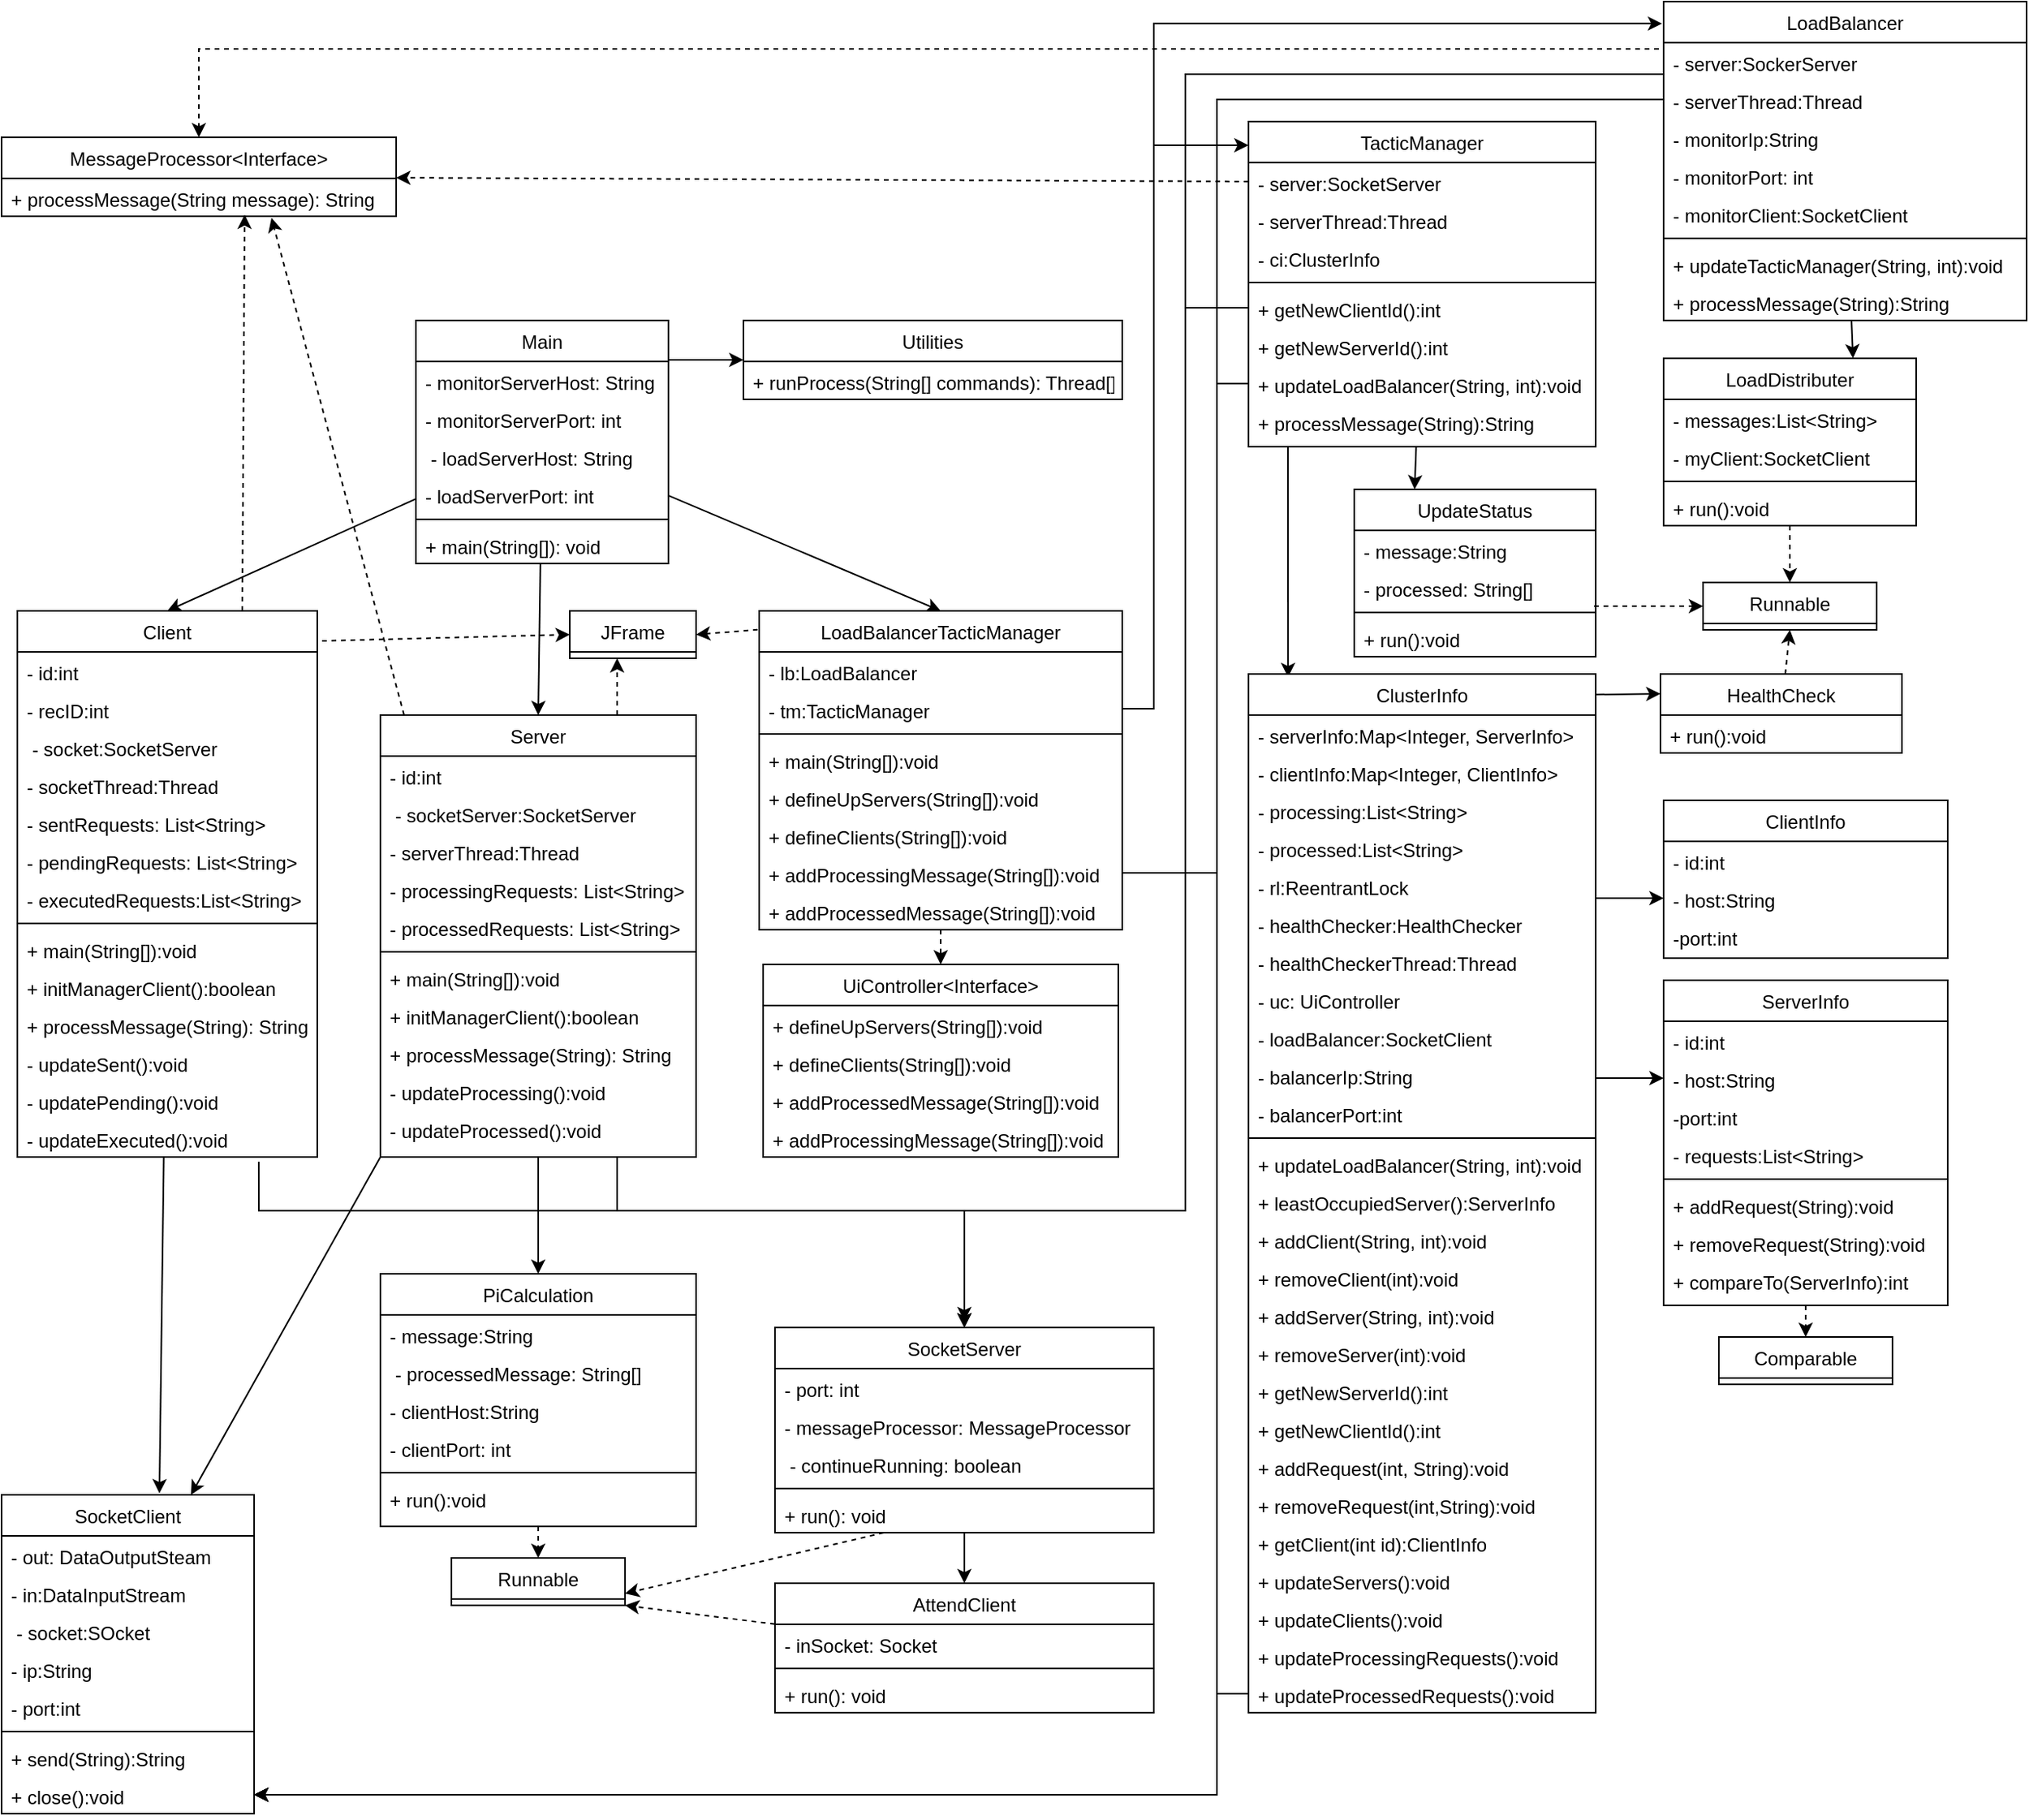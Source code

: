 <mxfile version="13.1.2" type="device"><diagram id="C5RBs43oDa-KdzZeNtuy" name="Page-1"><mxGraphModel dx="1422" dy="739" grid="1" gridSize="10" guides="1" tooltips="1" connect="1" arrows="1" fold="1" page="1" pageScale="1" pageWidth="827" pageHeight="1169" math="0" shadow="0"><root><mxCell id="WIyWlLk6GJQsqaUBKTNV-0"/><mxCell id="WIyWlLk6GJQsqaUBKTNV-1" parent="WIyWlLk6GJQsqaUBKTNV-0"/><mxCell id="rf17RvfH6a59qo6rHDrp-230" style="edgeStyle=none;rounded=0;orthogonalLoop=1;jettySize=auto;html=1;entryX=0.5;entryY=0;entryDx=0;entryDy=0;" edge="1" parent="WIyWlLk6GJQsqaUBKTNV-1" source="rf17RvfH6a59qo6rHDrp-0" target="rf17RvfH6a59qo6rHDrp-49"><mxGeometry relative="1" as="geometry"/></mxCell><mxCell id="rf17RvfH6a59qo6rHDrp-231" style="edgeStyle=none;rounded=0;orthogonalLoop=1;jettySize=auto;html=1;entryX=0.5;entryY=0;entryDx=0;entryDy=0;" edge="1" parent="WIyWlLk6GJQsqaUBKTNV-1" source="rf17RvfH6a59qo6rHDrp-0" target="rf17RvfH6a59qo6rHDrp-108"><mxGeometry relative="1" as="geometry"/></mxCell><mxCell id="rf17RvfH6a59qo6rHDrp-232" style="edgeStyle=none;rounded=0;orthogonalLoop=1;jettySize=auto;html=1;entryX=0.5;entryY=0;entryDx=0;entryDy=0;" edge="1" parent="WIyWlLk6GJQsqaUBKTNV-1" source="rf17RvfH6a59qo6rHDrp-0" target="rf17RvfH6a59qo6rHDrp-81"><mxGeometry relative="1" as="geometry"/></mxCell><mxCell id="rf17RvfH6a59qo6rHDrp-234" style="edgeStyle=none;rounded=0;orthogonalLoop=1;jettySize=auto;html=1;entryX=0;entryY=0.5;entryDx=0;entryDy=0;exitX=1.003;exitY=0.162;exitDx=0;exitDy=0;exitPerimeter=0;" edge="1" parent="WIyWlLk6GJQsqaUBKTNV-1" source="rf17RvfH6a59qo6rHDrp-0" target="rf17RvfH6a59qo6rHDrp-9"><mxGeometry relative="1" as="geometry"/></mxCell><mxCell id="rf17RvfH6a59qo6rHDrp-0" value="Main" style="swimlane;fontStyle=0;align=center;verticalAlign=top;childLayout=stackLayout;horizontal=1;startSize=26;horizontalStack=0;resizeParent=1;resizeLast=0;collapsible=1;marginBottom=0;rounded=0;shadow=0;strokeWidth=1;" vertex="1" parent="WIyWlLk6GJQsqaUBKTNV-1"><mxGeometry x="262.5" y="216" width="160" height="154" as="geometry"><mxRectangle x="340" y="380" width="170" height="26" as="alternateBounds"/></mxGeometry></mxCell><mxCell id="rf17RvfH6a59qo6rHDrp-4" value="- monitorServerHost: String&#10;" style="text;align=left;verticalAlign=top;spacingLeft=4;spacingRight=4;overflow=hidden;rotatable=0;points=[[0,0.5],[1,0.5]];portConstraint=eastwest;" vertex="1" parent="rf17RvfH6a59qo6rHDrp-0"><mxGeometry y="26" width="160" height="24" as="geometry"/></mxCell><mxCell id="rf17RvfH6a59qo6rHDrp-5" value="- monitorServerPort: int" style="text;align=left;verticalAlign=top;spacingLeft=4;spacingRight=4;overflow=hidden;rotatable=0;points=[[0,0.5],[1,0.5]];portConstraint=eastwest;" vertex="1" parent="rf17RvfH6a59qo6rHDrp-0"><mxGeometry y="50" width="160" height="24" as="geometry"/></mxCell><mxCell id="rf17RvfH6a59qo6rHDrp-8" value=" - loadServerHost: String " style="text;align=left;verticalAlign=top;spacingLeft=4;spacingRight=4;overflow=hidden;rotatable=0;points=[[0,0.5],[1,0.5]];portConstraint=eastwest;" vertex="1" parent="rf17RvfH6a59qo6rHDrp-0"><mxGeometry y="74" width="160" height="24" as="geometry"/></mxCell><mxCell id="rf17RvfH6a59qo6rHDrp-1" value="- loadServerPort: int" style="text;align=left;verticalAlign=top;spacingLeft=4;spacingRight=4;overflow=hidden;rotatable=0;points=[[0,0.5],[1,0.5]];portConstraint=eastwest;" vertex="1" parent="rf17RvfH6a59qo6rHDrp-0"><mxGeometry y="98" width="160" height="24" as="geometry"/></mxCell><mxCell id="rf17RvfH6a59qo6rHDrp-2" value="" style="line;html=1;strokeWidth=1;align=left;verticalAlign=middle;spacingTop=-1;spacingLeft=3;spacingRight=3;rotatable=0;labelPosition=right;points=[];portConstraint=eastwest;" vertex="1" parent="rf17RvfH6a59qo6rHDrp-0"><mxGeometry y="122" width="160" height="8" as="geometry"/></mxCell><mxCell id="rf17RvfH6a59qo6rHDrp-7" value="+ main(String[]): void" style="text;align=left;verticalAlign=top;spacingLeft=4;spacingRight=4;overflow=hidden;rotatable=0;points=[[0,0.5],[1,0.5]];portConstraint=eastwest;" vertex="1" parent="rf17RvfH6a59qo6rHDrp-0"><mxGeometry y="130" width="160" height="24" as="geometry"/></mxCell><mxCell id="rf17RvfH6a59qo6rHDrp-9" value="Utilities" style="swimlane;fontStyle=0;align=center;verticalAlign=top;childLayout=stackLayout;horizontal=1;startSize=26;horizontalStack=0;resizeParent=1;resizeLast=0;collapsible=1;marginBottom=0;rounded=0;shadow=0;strokeWidth=1;" vertex="1" parent="WIyWlLk6GJQsqaUBKTNV-1"><mxGeometry x="470" y="216" width="240" height="50" as="geometry"><mxRectangle x="340" y="380" width="170" height="26" as="alternateBounds"/></mxGeometry></mxCell><mxCell id="rf17RvfH6a59qo6rHDrp-15" value="+ runProcess(String[] commands): Thread[]" style="text;align=left;verticalAlign=top;spacingLeft=4;spacingRight=4;overflow=hidden;rotatable=0;points=[[0,0.5],[1,0.5]];portConstraint=eastwest;" vertex="1" parent="rf17RvfH6a59qo6rHDrp-9"><mxGeometry y="26" width="240" height="24" as="geometry"/></mxCell><mxCell id="rf17RvfH6a59qo6rHDrp-260" style="edgeStyle=none;rounded=0;orthogonalLoop=1;jettySize=auto;html=1;entryX=0.25;entryY=0;entryDx=0;entryDy=0;" edge="1" parent="WIyWlLk6GJQsqaUBKTNV-1" source="rf17RvfH6a59qo6rHDrp-172" target="rf17RvfH6a59qo6rHDrp-206"><mxGeometry relative="1" as="geometry"/></mxCell><mxCell id="rf17RvfH6a59qo6rHDrp-262" style="edgeStyle=none;rounded=0;orthogonalLoop=1;jettySize=auto;html=1;entryX=0.114;entryY=0.003;entryDx=0;entryDy=0;entryPerimeter=0;" edge="1" parent="WIyWlLk6GJQsqaUBKTNV-1" target="rf17RvfH6a59qo6rHDrp-154"><mxGeometry relative="1" as="geometry"><mxPoint x="815" y="296" as="sourcePoint"/></mxGeometry></mxCell><mxCell id="rf17RvfH6a59qo6rHDrp-16" value="MessageProcessor&lt;Interface&gt;" style="swimlane;fontStyle=0;align=center;verticalAlign=top;childLayout=stackLayout;horizontal=1;startSize=26;horizontalStack=0;resizeParent=1;resizeLast=0;collapsible=1;marginBottom=0;rounded=0;shadow=0;strokeWidth=1;" vertex="1" parent="WIyWlLk6GJQsqaUBKTNV-1"><mxGeometry y="100" width="250" height="50" as="geometry"><mxRectangle x="340" y="380" width="170" height="26" as="alternateBounds"/></mxGeometry></mxCell><mxCell id="rf17RvfH6a59qo6rHDrp-17" value="+ processMessage(String message): String" style="text;align=left;verticalAlign=top;spacingLeft=4;spacingRight=4;overflow=hidden;rotatable=0;points=[[0,0.5],[1,0.5]];portConstraint=eastwest;" vertex="1" parent="rf17RvfH6a59qo6rHDrp-16"><mxGeometry y="26" width="250" height="24" as="geometry"/></mxCell><mxCell id="rf17RvfH6a59qo6rHDrp-263" style="edgeStyle=none;rounded=0;orthogonalLoop=1;jettySize=auto;html=1;entryX=0.75;entryY=0;entryDx=0;entryDy=0;" edge="1" parent="WIyWlLk6GJQsqaUBKTNV-1" source="rf17RvfH6a59qo6rHDrp-163" target="rf17RvfH6a59qo6rHDrp-217"><mxGeometry relative="1" as="geometry"/></mxCell><mxCell id="rf17RvfH6a59qo6rHDrp-227" style="edgeStyle=none;rounded=0;orthogonalLoop=1;jettySize=auto;html=1;exitX=0.5;exitY=1;exitDx=0;exitDy=0;entryX=0.5;entryY=0;entryDx=0;entryDy=0;" edge="1" parent="WIyWlLk6GJQsqaUBKTNV-1" source="rf17RvfH6a59qo6rHDrp-81" target="rf17RvfH6a59qo6rHDrp-96"><mxGeometry relative="1" as="geometry"/></mxCell><mxCell id="rf17RvfH6a59qo6rHDrp-235" style="edgeStyle=none;rounded=0;orthogonalLoop=1;jettySize=auto;html=1;exitX=0.75;exitY=0;exitDx=0;exitDy=0;entryX=0.616;entryY=0.958;entryDx=0;entryDy=0;entryPerimeter=0;dashed=1;" edge="1" parent="WIyWlLk6GJQsqaUBKTNV-1" source="rf17RvfH6a59qo6rHDrp-49" target="rf17RvfH6a59qo6rHDrp-17"><mxGeometry relative="1" as="geometry"/></mxCell><mxCell id="rf17RvfH6a59qo6rHDrp-271" style="edgeStyle=none;rounded=0;orthogonalLoop=1;jettySize=auto;html=1;entryX=0.625;entryY=-0.005;entryDx=0;entryDy=0;entryPerimeter=0;" edge="1" parent="WIyWlLk6GJQsqaUBKTNV-1" source="rf17RvfH6a59qo6rHDrp-49" target="rf17RvfH6a59qo6rHDrp-27"><mxGeometry relative="1" as="geometry"/></mxCell><mxCell id="rf17RvfH6a59qo6rHDrp-278" style="edgeStyle=orthogonalEdgeStyle;rounded=0;orthogonalLoop=1;jettySize=auto;html=1;entryX=0.5;entryY=0;entryDx=0;entryDy=0;exitX=0.805;exitY=1.125;exitDx=0;exitDy=0;exitPerimeter=0;" edge="1" parent="WIyWlLk6GJQsqaUBKTNV-1" source="rf17RvfH6a59qo6rHDrp-72" target="rf17RvfH6a59qo6rHDrp-20"><mxGeometry relative="1" as="geometry"><Array as="points"><mxPoint x="163" y="780"/><mxPoint x="610" y="780"/></Array></mxGeometry></mxCell><mxCell id="rf17RvfH6a59qo6rHDrp-49" value="Client" style="swimlane;fontStyle=0;align=center;verticalAlign=top;childLayout=stackLayout;horizontal=1;startSize=26;horizontalStack=0;resizeParent=1;resizeLast=0;collapsible=1;marginBottom=0;rounded=0;shadow=0;strokeWidth=1;" vertex="1" parent="WIyWlLk6GJQsqaUBKTNV-1"><mxGeometry x="10" y="400" width="190" height="346" as="geometry"><mxRectangle x="340" y="380" width="170" height="26" as="alternateBounds"/></mxGeometry></mxCell><mxCell id="rf17RvfH6a59qo6rHDrp-50" value="- id:int" style="text;align=left;verticalAlign=top;spacingLeft=4;spacingRight=4;overflow=hidden;rotatable=0;points=[[0,0.5],[1,0.5]];portConstraint=eastwest;" vertex="1" parent="rf17RvfH6a59qo6rHDrp-49"><mxGeometry y="26" width="190" height="24" as="geometry"/></mxCell><mxCell id="rf17RvfH6a59qo6rHDrp-51" value="- recID:int" style="text;align=left;verticalAlign=top;spacingLeft=4;spacingRight=4;overflow=hidden;rotatable=0;points=[[0,0.5],[1,0.5]];portConstraint=eastwest;" vertex="1" parent="rf17RvfH6a59qo6rHDrp-49"><mxGeometry y="50" width="190" height="24" as="geometry"/></mxCell><mxCell id="rf17RvfH6a59qo6rHDrp-52" value=" - socket:SocketServer" style="text;align=left;verticalAlign=top;spacingLeft=4;spacingRight=4;overflow=hidden;rotatable=0;points=[[0,0.5],[1,0.5]];portConstraint=eastwest;" vertex="1" parent="rf17RvfH6a59qo6rHDrp-49"><mxGeometry y="74" width="190" height="24" as="geometry"/></mxCell><mxCell id="rf17RvfH6a59qo6rHDrp-65" value="- socketThread:Thread" style="text;align=left;verticalAlign=top;spacingLeft=4;spacingRight=4;overflow=hidden;rotatable=0;points=[[0,0.5],[1,0.5]];portConstraint=eastwest;" vertex="1" parent="rf17RvfH6a59qo6rHDrp-49"><mxGeometry y="98" width="190" height="24" as="geometry"/></mxCell><mxCell id="rf17RvfH6a59qo6rHDrp-64" value="- sentRequests: List&lt;String&gt;" style="text;align=left;verticalAlign=top;spacingLeft=4;spacingRight=4;overflow=hidden;rotatable=0;points=[[0,0.5],[1,0.5]];portConstraint=eastwest;" vertex="1" parent="rf17RvfH6a59qo6rHDrp-49"><mxGeometry y="122" width="190" height="24" as="geometry"/></mxCell><mxCell id="rf17RvfH6a59qo6rHDrp-53" value="- pendingRequests: List&lt;String&gt;" style="text;align=left;verticalAlign=top;spacingLeft=4;spacingRight=4;overflow=hidden;rotatable=0;points=[[0,0.5],[1,0.5]];portConstraint=eastwest;" vertex="1" parent="rf17RvfH6a59qo6rHDrp-49"><mxGeometry y="146" width="190" height="24" as="geometry"/></mxCell><mxCell id="rf17RvfH6a59qo6rHDrp-66" value="- executedRequests:List&lt;String&gt;" style="text;align=left;verticalAlign=top;spacingLeft=4;spacingRight=4;overflow=hidden;rotatable=0;points=[[0,0.5],[1,0.5]];portConstraint=eastwest;" vertex="1" parent="rf17RvfH6a59qo6rHDrp-49"><mxGeometry y="170" width="190" height="24" as="geometry"/></mxCell><mxCell id="rf17RvfH6a59qo6rHDrp-54" value="" style="line;html=1;strokeWidth=1;align=left;verticalAlign=middle;spacingTop=-1;spacingLeft=3;spacingRight=3;rotatable=0;labelPosition=right;points=[];portConstraint=eastwest;" vertex="1" parent="rf17RvfH6a59qo6rHDrp-49"><mxGeometry y="194" width="190" height="8" as="geometry"/></mxCell><mxCell id="rf17RvfH6a59qo6rHDrp-70" value="+ main(String[]):void" style="text;align=left;verticalAlign=top;spacingLeft=4;spacingRight=4;overflow=hidden;rotatable=0;points=[[0,0.5],[1,0.5]];portConstraint=eastwest;" vertex="1" parent="rf17RvfH6a59qo6rHDrp-49"><mxGeometry y="202" width="190" height="24" as="geometry"/></mxCell><mxCell id="rf17RvfH6a59qo6rHDrp-67" value="+ initManagerClient():boolean" style="text;align=left;verticalAlign=top;spacingLeft=4;spacingRight=4;overflow=hidden;rotatable=0;points=[[0,0.5],[1,0.5]];portConstraint=eastwest;" vertex="1" parent="rf17RvfH6a59qo6rHDrp-49"><mxGeometry y="226" width="190" height="24" as="geometry"/></mxCell><mxCell id="rf17RvfH6a59qo6rHDrp-68" value="+ processMessage(String): String" style="text;align=left;verticalAlign=top;spacingLeft=4;spacingRight=4;overflow=hidden;rotatable=0;points=[[0,0.5],[1,0.5]];portConstraint=eastwest;" vertex="1" parent="rf17RvfH6a59qo6rHDrp-49"><mxGeometry y="250" width="190" height="24" as="geometry"/></mxCell><mxCell id="rf17RvfH6a59qo6rHDrp-69" value="- updateSent():void" style="text;align=left;verticalAlign=top;spacingLeft=4;spacingRight=4;overflow=hidden;rotatable=0;points=[[0,0.5],[1,0.5]];portConstraint=eastwest;" vertex="1" parent="rf17RvfH6a59qo6rHDrp-49"><mxGeometry y="274" width="190" height="24" as="geometry"/></mxCell><mxCell id="rf17RvfH6a59qo6rHDrp-71" value="- updatePending():void" style="text;align=left;verticalAlign=top;spacingLeft=4;spacingRight=4;overflow=hidden;rotatable=0;points=[[0,0.5],[1,0.5]];portConstraint=eastwest;" vertex="1" parent="rf17RvfH6a59qo6rHDrp-49"><mxGeometry y="298" width="190" height="24" as="geometry"/></mxCell><mxCell id="rf17RvfH6a59qo6rHDrp-72" value="- updateExecuted():void" style="text;align=left;verticalAlign=top;spacingLeft=4;spacingRight=4;overflow=hidden;rotatable=0;points=[[0,0.5],[1,0.5]];portConstraint=eastwest;" vertex="1" parent="rf17RvfH6a59qo6rHDrp-49"><mxGeometry y="322" width="190" height="24" as="geometry"/></mxCell><mxCell id="rf17RvfH6a59qo6rHDrp-229" style="edgeStyle=none;rounded=0;orthogonalLoop=1;jettySize=auto;html=1;exitX=0.5;exitY=1;exitDx=0;exitDy=0;entryX=0.5;entryY=0;entryDx=0;entryDy=0;dashed=1;" edge="1" parent="WIyWlLk6GJQsqaUBKTNV-1" source="rf17RvfH6a59qo6rHDrp-96" target="rf17RvfH6a59qo6rHDrp-228"><mxGeometry relative="1" as="geometry"/></mxCell><mxCell id="rf17RvfH6a59qo6rHDrp-233" style="edgeStyle=none;rounded=0;orthogonalLoop=1;jettySize=auto;html=1;entryX=0.5;entryY=0;entryDx=0;entryDy=0;dashed=1;" edge="1" parent="WIyWlLk6GJQsqaUBKTNV-1" source="rf17RvfH6a59qo6rHDrp-108" target="rf17RvfH6a59qo6rHDrp-120"><mxGeometry relative="1" as="geometry"/></mxCell><mxCell id="rf17RvfH6a59qo6rHDrp-251" style="edgeStyle=none;rounded=0;orthogonalLoop=1;jettySize=auto;html=1;exitX=-0.004;exitY=0.059;exitDx=0;exitDy=0;entryX=1;entryY=0.5;entryDx=0;entryDy=0;dashed=1;exitPerimeter=0;" edge="1" parent="WIyWlLk6GJQsqaUBKTNV-1" source="rf17RvfH6a59qo6rHDrp-108" target="rf17RvfH6a59qo6rHDrp-73"><mxGeometry relative="1" as="geometry"/></mxCell><mxCell id="rf17RvfH6a59qo6rHDrp-108" value="LoadBalancerTacticManager" style="swimlane;fontStyle=0;align=center;verticalAlign=top;childLayout=stackLayout;horizontal=1;startSize=26;horizontalStack=0;resizeParent=1;resizeLast=0;collapsible=1;marginBottom=0;rounded=0;shadow=0;strokeWidth=1;" vertex="1" parent="WIyWlLk6GJQsqaUBKTNV-1"><mxGeometry x="480" y="400" width="230" height="202" as="geometry"><mxRectangle x="340" y="380" width="170" height="26" as="alternateBounds"/></mxGeometry></mxCell><mxCell id="rf17RvfH6a59qo6rHDrp-112" value="- lb:LoadBalancer" style="text;align=left;verticalAlign=top;spacingLeft=4;spacingRight=4;overflow=hidden;rotatable=0;points=[[0,0.5],[1,0.5]];portConstraint=eastwest;" vertex="1" parent="rf17RvfH6a59qo6rHDrp-108"><mxGeometry y="26" width="230" height="24" as="geometry"/></mxCell><mxCell id="rf17RvfH6a59qo6rHDrp-113" value="- tm:TacticManager" style="text;align=left;verticalAlign=top;spacingLeft=4;spacingRight=4;overflow=hidden;rotatable=0;points=[[0,0.5],[1,0.5]];portConstraint=eastwest;" vertex="1" parent="rf17RvfH6a59qo6rHDrp-108"><mxGeometry y="50" width="230" height="24" as="geometry"/></mxCell><mxCell id="rf17RvfH6a59qo6rHDrp-114" value="" style="line;html=1;strokeWidth=1;align=left;verticalAlign=middle;spacingTop=-1;spacingLeft=3;spacingRight=3;rotatable=0;labelPosition=right;points=[];portConstraint=eastwest;" vertex="1" parent="rf17RvfH6a59qo6rHDrp-108"><mxGeometry y="74" width="230" height="8" as="geometry"/></mxCell><mxCell id="rf17RvfH6a59qo6rHDrp-115" value="+ main(String[]):void" style="text;align=left;verticalAlign=top;spacingLeft=4;spacingRight=4;overflow=hidden;rotatable=0;points=[[0,0.5],[1,0.5]];portConstraint=eastwest;" vertex="1" parent="rf17RvfH6a59qo6rHDrp-108"><mxGeometry y="82" width="230" height="24" as="geometry"/></mxCell><mxCell id="rf17RvfH6a59qo6rHDrp-116" value="+ defineUpServers(String[]):void" style="text;align=left;verticalAlign=top;spacingLeft=4;spacingRight=4;overflow=hidden;rotatable=0;points=[[0,0.5],[1,0.5]];portConstraint=eastwest;" vertex="1" parent="rf17RvfH6a59qo6rHDrp-108"><mxGeometry y="106" width="230" height="24" as="geometry"/></mxCell><mxCell id="rf17RvfH6a59qo6rHDrp-117" value="+ defineClients(String[]):void" style="text;align=left;verticalAlign=top;spacingLeft=4;spacingRight=4;overflow=hidden;rotatable=0;points=[[0,0.5],[1,0.5]];portConstraint=eastwest;" vertex="1" parent="rf17RvfH6a59qo6rHDrp-108"><mxGeometry y="130" width="230" height="24" as="geometry"/></mxCell><mxCell id="rf17RvfH6a59qo6rHDrp-118" value="+ addProcessingMessage(String[]):void" style="text;align=left;verticalAlign=top;spacingLeft=4;spacingRight=4;overflow=hidden;rotatable=0;points=[[0,0.5],[1,0.5]];portConstraint=eastwest;" vertex="1" parent="rf17RvfH6a59qo6rHDrp-108"><mxGeometry y="154" width="230" height="24" as="geometry"/></mxCell><mxCell id="rf17RvfH6a59qo6rHDrp-119" value="+ addProcessedMessage(String[]):void" style="text;align=left;verticalAlign=top;spacingLeft=4;spacingRight=4;overflow=hidden;rotatable=0;points=[[0,0.5],[1,0.5]];portConstraint=eastwest;" vertex="1" parent="rf17RvfH6a59qo6rHDrp-108"><mxGeometry y="178" width="230" height="24" as="geometry"/></mxCell><mxCell id="rf17RvfH6a59qo6rHDrp-73" value="JFrame" style="swimlane;fontStyle=0;align=center;verticalAlign=top;childLayout=stackLayout;horizontal=1;startSize=26;horizontalStack=0;resizeParent=1;resizeLast=0;collapsible=1;marginBottom=0;rounded=0;shadow=0;strokeWidth=1;" vertex="1" parent="WIyWlLk6GJQsqaUBKTNV-1"><mxGeometry x="360" y="400" width="80" height="30" as="geometry"><mxRectangle x="340" y="380" width="170" height="26" as="alternateBounds"/></mxGeometry></mxCell><mxCell id="rf17RvfH6a59qo6rHDrp-236" style="edgeStyle=none;rounded=0;orthogonalLoop=1;jettySize=auto;html=1;entryX=0.684;entryY=1.042;entryDx=0;entryDy=0;entryPerimeter=0;dashed=1;exitX=0.075;exitY=0;exitDx=0;exitDy=0;exitPerimeter=0;" edge="1" parent="WIyWlLk6GJQsqaUBKTNV-1" source="rf17RvfH6a59qo6rHDrp-81" target="rf17RvfH6a59qo6rHDrp-17"><mxGeometry relative="1" as="geometry"><mxPoint x="160" y="180" as="targetPoint"/></mxGeometry></mxCell><mxCell id="rf17RvfH6a59qo6rHDrp-250" style="edgeStyle=none;rounded=0;orthogonalLoop=1;jettySize=auto;html=1;exitX=0.75;exitY=0;exitDx=0;exitDy=0;dashed=1;" edge="1" parent="WIyWlLk6GJQsqaUBKTNV-1" source="rf17RvfH6a59qo6rHDrp-81"><mxGeometry relative="1" as="geometry"><mxPoint x="390" y="430" as="targetPoint"/></mxGeometry></mxCell><mxCell id="rf17RvfH6a59qo6rHDrp-272" style="edgeStyle=none;rounded=0;orthogonalLoop=1;jettySize=auto;html=1;exitX=0;exitY=1;exitDx=0;exitDy=0;entryX=0.75;entryY=0;entryDx=0;entryDy=0;" edge="1" parent="WIyWlLk6GJQsqaUBKTNV-1" source="rf17RvfH6a59qo6rHDrp-81" target="rf17RvfH6a59qo6rHDrp-27"><mxGeometry relative="1" as="geometry"/></mxCell><mxCell id="rf17RvfH6a59qo6rHDrp-279" style="edgeStyle=orthogonalEdgeStyle;rounded=0;orthogonalLoop=1;jettySize=auto;html=1;exitX=0.75;exitY=1;exitDx=0;exitDy=0;entryX=0.5;entryY=0;entryDx=0;entryDy=0;" edge="1" parent="WIyWlLk6GJQsqaUBKTNV-1" source="rf17RvfH6a59qo6rHDrp-81" target="rf17RvfH6a59qo6rHDrp-20"><mxGeometry relative="1" as="geometry"><Array as="points"><mxPoint x="390" y="780"/><mxPoint x="610" y="780"/></Array></mxGeometry></mxCell><mxCell id="rf17RvfH6a59qo6rHDrp-81" value="Server" style="swimlane;fontStyle=0;align=center;verticalAlign=top;childLayout=stackLayout;horizontal=1;startSize=26;horizontalStack=0;resizeParent=1;resizeLast=0;collapsible=1;marginBottom=0;rounded=0;shadow=0;strokeWidth=1;" vertex="1" parent="WIyWlLk6GJQsqaUBKTNV-1"><mxGeometry x="240" y="466" width="200" height="280" as="geometry"><mxRectangle x="340" y="380" width="170" height="26" as="alternateBounds"/></mxGeometry></mxCell><mxCell id="rf17RvfH6a59qo6rHDrp-82" value="- id:int" style="text;align=left;verticalAlign=top;spacingLeft=4;spacingRight=4;overflow=hidden;rotatable=0;points=[[0,0.5],[1,0.5]];portConstraint=eastwest;" vertex="1" parent="rf17RvfH6a59qo6rHDrp-81"><mxGeometry y="26" width="200" height="24" as="geometry"/></mxCell><mxCell id="rf17RvfH6a59qo6rHDrp-84" value=" - socketServer:SocketServer" style="text;align=left;verticalAlign=top;spacingLeft=4;spacingRight=4;overflow=hidden;rotatable=0;points=[[0,0.5],[1,0.5]];portConstraint=eastwest;" vertex="1" parent="rf17RvfH6a59qo6rHDrp-81"><mxGeometry y="50" width="200" height="24" as="geometry"/></mxCell><mxCell id="rf17RvfH6a59qo6rHDrp-85" value="- serverThread:Thread" style="text;align=left;verticalAlign=top;spacingLeft=4;spacingRight=4;overflow=hidden;rotatable=0;points=[[0,0.5],[1,0.5]];portConstraint=eastwest;" vertex="1" parent="rf17RvfH6a59qo6rHDrp-81"><mxGeometry y="74" width="200" height="24" as="geometry"/></mxCell><mxCell id="rf17RvfH6a59qo6rHDrp-86" value="- processingRequests: List&lt;String&gt;" style="text;align=left;verticalAlign=top;spacingLeft=4;spacingRight=4;overflow=hidden;rotatable=0;points=[[0,0.5],[1,0.5]];portConstraint=eastwest;" vertex="1" parent="rf17RvfH6a59qo6rHDrp-81"><mxGeometry y="98" width="200" height="24" as="geometry"/></mxCell><mxCell id="rf17RvfH6a59qo6rHDrp-87" value="- processedRequests: List&lt;String&gt;" style="text;align=left;verticalAlign=top;spacingLeft=4;spacingRight=4;overflow=hidden;rotatable=0;points=[[0,0.5],[1,0.5]];portConstraint=eastwest;" vertex="1" parent="rf17RvfH6a59qo6rHDrp-81"><mxGeometry y="122" width="200" height="24" as="geometry"/></mxCell><mxCell id="rf17RvfH6a59qo6rHDrp-89" value="" style="line;html=1;strokeWidth=1;align=left;verticalAlign=middle;spacingTop=-1;spacingLeft=3;spacingRight=3;rotatable=0;labelPosition=right;points=[];portConstraint=eastwest;" vertex="1" parent="rf17RvfH6a59qo6rHDrp-81"><mxGeometry y="146" width="200" height="8" as="geometry"/></mxCell><mxCell id="rf17RvfH6a59qo6rHDrp-90" value="+ main(String[]):void" style="text;align=left;verticalAlign=top;spacingLeft=4;spacingRight=4;overflow=hidden;rotatable=0;points=[[0,0.5],[1,0.5]];portConstraint=eastwest;" vertex="1" parent="rf17RvfH6a59qo6rHDrp-81"><mxGeometry y="154" width="200" height="24" as="geometry"/></mxCell><mxCell id="rf17RvfH6a59qo6rHDrp-91" value="+ initManagerClient():boolean" style="text;align=left;verticalAlign=top;spacingLeft=4;spacingRight=4;overflow=hidden;rotatable=0;points=[[0,0.5],[1,0.5]];portConstraint=eastwest;" vertex="1" parent="rf17RvfH6a59qo6rHDrp-81"><mxGeometry y="178" width="200" height="24" as="geometry"/></mxCell><mxCell id="rf17RvfH6a59qo6rHDrp-92" value="+ processMessage(String): String" style="text;align=left;verticalAlign=top;spacingLeft=4;spacingRight=4;overflow=hidden;rotatable=0;points=[[0,0.5],[1,0.5]];portConstraint=eastwest;" vertex="1" parent="rf17RvfH6a59qo6rHDrp-81"><mxGeometry y="202" width="200" height="24" as="geometry"/></mxCell><mxCell id="rf17RvfH6a59qo6rHDrp-93" value="- updateProcessing():void" style="text;align=left;verticalAlign=top;spacingLeft=4;spacingRight=4;overflow=hidden;rotatable=0;points=[[0,0.5],[1,0.5]];portConstraint=eastwest;" vertex="1" parent="rf17RvfH6a59qo6rHDrp-81"><mxGeometry y="226" width="200" height="24" as="geometry"/></mxCell><mxCell id="rf17RvfH6a59qo6rHDrp-94" value="- updateProcessed():void" style="text;align=left;verticalAlign=top;spacingLeft=4;spacingRight=4;overflow=hidden;rotatable=0;points=[[0,0.5],[1,0.5]];portConstraint=eastwest;" vertex="1" parent="rf17RvfH6a59qo6rHDrp-81"><mxGeometry y="250" width="200" height="24" as="geometry"/></mxCell><mxCell id="rf17RvfH6a59qo6rHDrp-172" value="TacticManager" style="swimlane;fontStyle=0;align=center;verticalAlign=top;childLayout=stackLayout;horizontal=1;startSize=26;horizontalStack=0;resizeParent=1;resizeLast=0;collapsible=1;marginBottom=0;rounded=0;shadow=0;strokeWidth=1;" vertex="1" parent="WIyWlLk6GJQsqaUBKTNV-1"><mxGeometry x="790" y="90" width="220" height="206" as="geometry"><mxRectangle x="340" y="380" width="170" height="26" as="alternateBounds"/></mxGeometry></mxCell><mxCell id="rf17RvfH6a59qo6rHDrp-173" value="- server:SocketServer" style="text;align=left;verticalAlign=top;spacingLeft=4;spacingRight=4;overflow=hidden;rotatable=0;points=[[0,0.5],[1,0.5]];portConstraint=eastwest;" vertex="1" parent="rf17RvfH6a59qo6rHDrp-172"><mxGeometry y="26" width="220" height="24" as="geometry"/></mxCell><mxCell id="rf17RvfH6a59qo6rHDrp-174" value="- serverThread:Thread" style="text;align=left;verticalAlign=top;spacingLeft=4;spacingRight=4;overflow=hidden;rotatable=0;points=[[0,0.5],[1,0.5]];portConstraint=eastwest;" vertex="1" parent="rf17RvfH6a59qo6rHDrp-172"><mxGeometry y="50" width="220" height="24" as="geometry"/></mxCell><mxCell id="rf17RvfH6a59qo6rHDrp-175" value="- ci:ClusterInfo" style="text;align=left;verticalAlign=top;spacingLeft=4;spacingRight=4;overflow=hidden;rotatable=0;points=[[0,0.5],[1,0.5]];portConstraint=eastwest;" vertex="1" parent="rf17RvfH6a59qo6rHDrp-172"><mxGeometry y="74" width="220" height="24" as="geometry"/></mxCell><mxCell id="rf17RvfH6a59qo6rHDrp-177" value="" style="line;html=1;strokeWidth=1;align=left;verticalAlign=middle;spacingTop=-1;spacingLeft=3;spacingRight=3;rotatable=0;labelPosition=right;points=[];portConstraint=eastwest;" vertex="1" parent="rf17RvfH6a59qo6rHDrp-172"><mxGeometry y="98" width="220" height="8" as="geometry"/></mxCell><mxCell id="rf17RvfH6a59qo6rHDrp-204" value="+ getNewClientId():int" style="text;align=left;verticalAlign=top;spacingLeft=4;spacingRight=4;overflow=hidden;rotatable=0;points=[[0,0.5],[1,0.5]];portConstraint=eastwest;" vertex="1" parent="rf17RvfH6a59qo6rHDrp-172"><mxGeometry y="106" width="220" height="24" as="geometry"/></mxCell><mxCell id="rf17RvfH6a59qo6rHDrp-203" value="+ getNewServerId():int" style="text;align=left;verticalAlign=top;spacingLeft=4;spacingRight=4;overflow=hidden;rotatable=0;points=[[0,0.5],[1,0.5]];portConstraint=eastwest;" vertex="1" parent="rf17RvfH6a59qo6rHDrp-172"><mxGeometry y="130" width="220" height="24" as="geometry"/></mxCell><mxCell id="rf17RvfH6a59qo6rHDrp-205" value="+ updateLoadBalancer(String, int):void" style="text;align=left;verticalAlign=top;spacingLeft=4;spacingRight=4;overflow=hidden;rotatable=0;points=[[0,0.5],[1,0.5]];portConstraint=eastwest;" vertex="1" parent="rf17RvfH6a59qo6rHDrp-172"><mxGeometry y="154" width="220" height="24" as="geometry"/></mxCell><mxCell id="rf17RvfH6a59qo6rHDrp-202" value="+ processMessage(String):String" style="text;align=left;verticalAlign=top;spacingLeft=4;spacingRight=4;overflow=hidden;rotatable=0;points=[[0,0.5],[1,0.5]];portConstraint=eastwest;" vertex="1" parent="rf17RvfH6a59qo6rHDrp-172"><mxGeometry y="178" width="220" height="24" as="geometry"/></mxCell><mxCell id="rf17RvfH6a59qo6rHDrp-163" value="LoadBalancer" style="swimlane;fontStyle=0;align=center;verticalAlign=top;childLayout=stackLayout;horizontal=1;startSize=26;horizontalStack=0;resizeParent=1;resizeLast=0;collapsible=1;marginBottom=0;rounded=0;shadow=0;strokeWidth=1;" vertex="1" parent="WIyWlLk6GJQsqaUBKTNV-1"><mxGeometry x="1053" y="14" width="230" height="202" as="geometry"><mxRectangle x="340" y="380" width="170" height="26" as="alternateBounds"/></mxGeometry></mxCell><mxCell id="rf17RvfH6a59qo6rHDrp-164" value="- server:SockerServer" style="text;align=left;verticalAlign=top;spacingLeft=4;spacingRight=4;overflow=hidden;rotatable=0;points=[[0,0.5],[1,0.5]];portConstraint=eastwest;" vertex="1" parent="rf17RvfH6a59qo6rHDrp-163"><mxGeometry y="26" width="230" height="24" as="geometry"/></mxCell><mxCell id="rf17RvfH6a59qo6rHDrp-165" value="- serverThread:Thread" style="text;align=left;verticalAlign=top;spacingLeft=4;spacingRight=4;overflow=hidden;rotatable=0;points=[[0,0.5],[1,0.5]];portConstraint=eastwest;" vertex="1" parent="rf17RvfH6a59qo6rHDrp-163"><mxGeometry y="50" width="230" height="24" as="geometry"/></mxCell><mxCell id="rf17RvfH6a59qo6rHDrp-166" value="- monitorIp:String" style="text;align=left;verticalAlign=top;spacingLeft=4;spacingRight=4;overflow=hidden;rotatable=0;points=[[0,0.5],[1,0.5]];portConstraint=eastwest;" vertex="1" parent="rf17RvfH6a59qo6rHDrp-163"><mxGeometry y="74" width="230" height="24" as="geometry"/></mxCell><mxCell id="rf17RvfH6a59qo6rHDrp-167" value="- monitorPort: int" style="text;align=left;verticalAlign=top;spacingLeft=4;spacingRight=4;overflow=hidden;rotatable=0;points=[[0,0.5],[1,0.5]];portConstraint=eastwest;" vertex="1" parent="rf17RvfH6a59qo6rHDrp-163"><mxGeometry y="98" width="230" height="24" as="geometry"/></mxCell><mxCell id="rf17RvfH6a59qo6rHDrp-215" value="- monitorClient:SocketClient" style="text;align=left;verticalAlign=top;spacingLeft=4;spacingRight=4;overflow=hidden;rotatable=0;points=[[0,0.5],[1,0.5]];portConstraint=eastwest;" vertex="1" parent="rf17RvfH6a59qo6rHDrp-163"><mxGeometry y="122" width="230" height="24" as="geometry"/></mxCell><mxCell id="rf17RvfH6a59qo6rHDrp-168" value="" style="line;html=1;strokeWidth=1;align=left;verticalAlign=middle;spacingTop=-1;spacingLeft=3;spacingRight=3;rotatable=0;labelPosition=right;points=[];portConstraint=eastwest;" vertex="1" parent="rf17RvfH6a59qo6rHDrp-163"><mxGeometry y="146" width="230" height="8" as="geometry"/></mxCell><mxCell id="rf17RvfH6a59qo6rHDrp-169" value="+ updateTacticManager(String, int):void" style="text;align=left;verticalAlign=top;spacingLeft=4;spacingRight=4;overflow=hidden;rotatable=0;points=[[0,0.5],[1,0.5]];portConstraint=eastwest;" vertex="1" parent="rf17RvfH6a59qo6rHDrp-163"><mxGeometry y="154" width="230" height="24" as="geometry"/></mxCell><mxCell id="rf17RvfH6a59qo6rHDrp-170" value="+ processMessage(String):String" style="text;align=left;verticalAlign=top;spacingLeft=4;spacingRight=4;overflow=hidden;rotatable=0;points=[[0,0.5],[1,0.5]];portConstraint=eastwest;" vertex="1" parent="rf17RvfH6a59qo6rHDrp-163"><mxGeometry y="178" width="230" height="24" as="geometry"/></mxCell><mxCell id="rf17RvfH6a59qo6rHDrp-206" value="UpdateStatus" style="swimlane;fontStyle=0;align=center;verticalAlign=top;childLayout=stackLayout;horizontal=1;startSize=26;horizontalStack=0;resizeParent=1;resizeLast=0;collapsible=1;marginBottom=0;rounded=0;shadow=0;strokeWidth=1;" vertex="1" parent="WIyWlLk6GJQsqaUBKTNV-1"><mxGeometry x="857" y="323" width="153" height="106" as="geometry"><mxRectangle x="340" y="380" width="170" height="26" as="alternateBounds"/></mxGeometry></mxCell><mxCell id="rf17RvfH6a59qo6rHDrp-207" value="- message:String" style="text;align=left;verticalAlign=top;spacingLeft=4;spacingRight=4;overflow=hidden;rotatable=0;points=[[0,0.5],[1,0.5]];portConstraint=eastwest;" vertex="1" parent="rf17RvfH6a59qo6rHDrp-206"><mxGeometry y="26" width="153" height="24" as="geometry"/></mxCell><mxCell id="rf17RvfH6a59qo6rHDrp-208" value="- processed: String[]" style="text;align=left;verticalAlign=top;spacingLeft=4;spacingRight=4;overflow=hidden;rotatable=0;points=[[0,0.5],[1,0.5]];portConstraint=eastwest;" vertex="1" parent="rf17RvfH6a59qo6rHDrp-206"><mxGeometry y="50" width="153" height="24" as="geometry"/></mxCell><mxCell id="rf17RvfH6a59qo6rHDrp-210" value="" style="line;html=1;strokeWidth=1;align=left;verticalAlign=middle;spacingTop=-1;spacingLeft=3;spacingRight=3;rotatable=0;labelPosition=right;points=[];portConstraint=eastwest;" vertex="1" parent="rf17RvfH6a59qo6rHDrp-206"><mxGeometry y="74" width="153" height="8" as="geometry"/></mxCell><mxCell id="rf17RvfH6a59qo6rHDrp-211" value="+ run():void" style="text;align=left;verticalAlign=top;spacingLeft=4;spacingRight=4;overflow=hidden;rotatable=0;points=[[0,0.5],[1,0.5]];portConstraint=eastwest;" vertex="1" parent="rf17RvfH6a59qo6rHDrp-206"><mxGeometry y="82" width="153" height="24" as="geometry"/></mxCell><mxCell id="rf17RvfH6a59qo6rHDrp-154" value="ClusterInfo" style="swimlane;fontStyle=0;align=center;verticalAlign=top;childLayout=stackLayout;horizontal=1;startSize=26;horizontalStack=0;resizeParent=1;resizeLast=0;collapsible=1;marginBottom=0;rounded=0;shadow=0;strokeWidth=1;" vertex="1" parent="WIyWlLk6GJQsqaUBKTNV-1"><mxGeometry x="790" y="440" width="220" height="658" as="geometry"><mxRectangle x="340" y="380" width="170" height="26" as="alternateBounds"/></mxGeometry></mxCell><mxCell id="rf17RvfH6a59qo6rHDrp-155" value="- serverInfo:Map&lt;Integer, ServerInfo&gt;" style="text;align=left;verticalAlign=top;spacingLeft=4;spacingRight=4;overflow=hidden;rotatable=0;points=[[0,0.5],[1,0.5]];portConstraint=eastwest;" vertex="1" parent="rf17RvfH6a59qo6rHDrp-154"><mxGeometry y="26" width="220" height="24" as="geometry"/></mxCell><mxCell id="rf17RvfH6a59qo6rHDrp-156" value="- clientInfo:Map&lt;Integer, ClientInfo&gt;" style="text;align=left;verticalAlign=top;spacingLeft=4;spacingRight=4;overflow=hidden;rotatable=0;points=[[0,0.5],[1,0.5]];portConstraint=eastwest;" vertex="1" parent="rf17RvfH6a59qo6rHDrp-154"><mxGeometry y="50" width="220" height="24" as="geometry"/></mxCell><mxCell id="rf17RvfH6a59qo6rHDrp-157" value="- processing:List&lt;String&gt;" style="text;align=left;verticalAlign=top;spacingLeft=4;spacingRight=4;overflow=hidden;rotatable=0;points=[[0,0.5],[1,0.5]];portConstraint=eastwest;" vertex="1" parent="rf17RvfH6a59qo6rHDrp-154"><mxGeometry y="74" width="220" height="24" as="geometry"/></mxCell><mxCell id="rf17RvfH6a59qo6rHDrp-158" value="- processed:List&lt;String&gt;" style="text;align=left;verticalAlign=top;spacingLeft=4;spacingRight=4;overflow=hidden;rotatable=0;points=[[0,0.5],[1,0.5]];portConstraint=eastwest;" vertex="1" parent="rf17RvfH6a59qo6rHDrp-154"><mxGeometry y="98" width="220" height="24" as="geometry"/></mxCell><mxCell id="rf17RvfH6a59qo6rHDrp-181" value="- rl:ReentrantLock" style="text;align=left;verticalAlign=top;spacingLeft=4;spacingRight=4;overflow=hidden;rotatable=0;points=[[0,0.5],[1,0.5]];portConstraint=eastwest;" vertex="1" parent="rf17RvfH6a59qo6rHDrp-154"><mxGeometry y="122" width="220" height="24" as="geometry"/></mxCell><mxCell id="rf17RvfH6a59qo6rHDrp-182" value="- healthChecker:HealthChecker" style="text;align=left;verticalAlign=top;spacingLeft=4;spacingRight=4;overflow=hidden;rotatable=0;points=[[0,0.5],[1,0.5]];portConstraint=eastwest;" vertex="1" parent="rf17RvfH6a59qo6rHDrp-154"><mxGeometry y="146" width="220" height="24" as="geometry"/></mxCell><mxCell id="rf17RvfH6a59qo6rHDrp-184" value="- healthCheckerThread:Thread" style="text;align=left;verticalAlign=top;spacingLeft=4;spacingRight=4;overflow=hidden;rotatable=0;points=[[0,0.5],[1,0.5]];portConstraint=eastwest;" vertex="1" parent="rf17RvfH6a59qo6rHDrp-154"><mxGeometry y="170" width="220" height="24" as="geometry"/></mxCell><mxCell id="rf17RvfH6a59qo6rHDrp-183" value="- uc: UiController" style="text;align=left;verticalAlign=top;spacingLeft=4;spacingRight=4;overflow=hidden;rotatable=0;points=[[0,0.5],[1,0.5]];portConstraint=eastwest;" vertex="1" parent="rf17RvfH6a59qo6rHDrp-154"><mxGeometry y="194" width="220" height="24" as="geometry"/></mxCell><mxCell id="rf17RvfH6a59qo6rHDrp-185" value="- loadBalancer:SocketClient" style="text;align=left;verticalAlign=top;spacingLeft=4;spacingRight=4;overflow=hidden;rotatable=0;points=[[0,0.5],[1,0.5]];portConstraint=eastwest;" vertex="1" parent="rf17RvfH6a59qo6rHDrp-154"><mxGeometry y="218" width="220" height="24" as="geometry"/></mxCell><mxCell id="rf17RvfH6a59qo6rHDrp-187" value="- balancerIp:String" style="text;align=left;verticalAlign=top;spacingLeft=4;spacingRight=4;overflow=hidden;rotatable=0;points=[[0,0.5],[1,0.5]];portConstraint=eastwest;" vertex="1" parent="rf17RvfH6a59qo6rHDrp-154"><mxGeometry y="242" width="220" height="24" as="geometry"/></mxCell><mxCell id="rf17RvfH6a59qo6rHDrp-186" value="- balancerPort:int" style="text;align=left;verticalAlign=top;spacingLeft=4;spacingRight=4;overflow=hidden;rotatable=0;points=[[0,0.5],[1,0.5]];portConstraint=eastwest;" vertex="1" parent="rf17RvfH6a59qo6rHDrp-154"><mxGeometry y="266" width="220" height="24" as="geometry"/></mxCell><mxCell id="rf17RvfH6a59qo6rHDrp-159" value="" style="line;html=1;strokeWidth=1;align=left;verticalAlign=middle;spacingTop=-1;spacingLeft=3;spacingRight=3;rotatable=0;labelPosition=right;points=[];portConstraint=eastwest;" vertex="1" parent="rf17RvfH6a59qo6rHDrp-154"><mxGeometry y="290" width="220" height="8" as="geometry"/></mxCell><mxCell id="rf17RvfH6a59qo6rHDrp-160" value="+ updateLoadBalancer(String, int):void" style="text;align=left;verticalAlign=top;spacingLeft=4;spacingRight=4;overflow=hidden;rotatable=0;points=[[0,0.5],[1,0.5]];portConstraint=eastwest;" vertex="1" parent="rf17RvfH6a59qo6rHDrp-154"><mxGeometry y="298" width="220" height="24" as="geometry"/></mxCell><mxCell id="rf17RvfH6a59qo6rHDrp-161" value="+ leastOccupiedServer():ServerInfo" style="text;align=left;verticalAlign=top;spacingLeft=4;spacingRight=4;overflow=hidden;rotatable=0;points=[[0,0.5],[1,0.5]];portConstraint=eastwest;" vertex="1" parent="rf17RvfH6a59qo6rHDrp-154"><mxGeometry y="322" width="220" height="24" as="geometry"/></mxCell><mxCell id="rf17RvfH6a59qo6rHDrp-162" value="+ addClient(String, int):void" style="text;align=left;verticalAlign=top;spacingLeft=4;spacingRight=4;overflow=hidden;rotatable=0;points=[[0,0.5],[1,0.5]];portConstraint=eastwest;" vertex="1" parent="rf17RvfH6a59qo6rHDrp-154"><mxGeometry y="346" width="220" height="24" as="geometry"/></mxCell><mxCell id="rf17RvfH6a59qo6rHDrp-188" value="+ removeClient(int):void" style="text;align=left;verticalAlign=top;spacingLeft=4;spacingRight=4;overflow=hidden;rotatable=0;points=[[0,0.5],[1,0.5]];portConstraint=eastwest;" vertex="1" parent="rf17RvfH6a59qo6rHDrp-154"><mxGeometry y="370" width="220" height="24" as="geometry"/></mxCell><mxCell id="rf17RvfH6a59qo6rHDrp-189" value="+ addServer(String, int):void" style="text;align=left;verticalAlign=top;spacingLeft=4;spacingRight=4;overflow=hidden;rotatable=0;points=[[0,0.5],[1,0.5]];portConstraint=eastwest;" vertex="1" parent="rf17RvfH6a59qo6rHDrp-154"><mxGeometry y="394" width="220" height="24" as="geometry"/></mxCell><mxCell id="rf17RvfH6a59qo6rHDrp-190" value="+ removeServer(int):void" style="text;align=left;verticalAlign=top;spacingLeft=4;spacingRight=4;overflow=hidden;rotatable=0;points=[[0,0.5],[1,0.5]];portConstraint=eastwest;" vertex="1" parent="rf17RvfH6a59qo6rHDrp-154"><mxGeometry y="418" width="220" height="24" as="geometry"/></mxCell><mxCell id="rf17RvfH6a59qo6rHDrp-192" value="+ getNewServerId():int" style="text;align=left;verticalAlign=top;spacingLeft=4;spacingRight=4;overflow=hidden;rotatable=0;points=[[0,0.5],[1,0.5]];portConstraint=eastwest;" vertex="1" parent="rf17RvfH6a59qo6rHDrp-154"><mxGeometry y="442" width="220" height="24" as="geometry"/></mxCell><mxCell id="rf17RvfH6a59qo6rHDrp-191" value="+ getNewClientId():int" style="text;align=left;verticalAlign=top;spacingLeft=4;spacingRight=4;overflow=hidden;rotatable=0;points=[[0,0.5],[1,0.5]];portConstraint=eastwest;" vertex="1" parent="rf17RvfH6a59qo6rHDrp-154"><mxGeometry y="466" width="220" height="24" as="geometry"/></mxCell><mxCell id="rf17RvfH6a59qo6rHDrp-193" value="+ addRequest(int, String):void" style="text;align=left;verticalAlign=top;spacingLeft=4;spacingRight=4;overflow=hidden;rotatable=0;points=[[0,0.5],[1,0.5]];portConstraint=eastwest;" vertex="1" parent="rf17RvfH6a59qo6rHDrp-154"><mxGeometry y="490" width="220" height="24" as="geometry"/></mxCell><mxCell id="rf17RvfH6a59qo6rHDrp-195" value="+ removeRequest(int,String):void" style="text;align=left;verticalAlign=top;spacingLeft=4;spacingRight=4;overflow=hidden;rotatable=0;points=[[0,0.5],[1,0.5]];portConstraint=eastwest;" vertex="1" parent="rf17RvfH6a59qo6rHDrp-154"><mxGeometry y="514" width="220" height="24" as="geometry"/></mxCell><mxCell id="rf17RvfH6a59qo6rHDrp-196" value="+ getClient(int id):ClientInfo" style="text;align=left;verticalAlign=top;spacingLeft=4;spacingRight=4;overflow=hidden;rotatable=0;points=[[0,0.5],[1,0.5]];portConstraint=eastwest;" vertex="1" parent="rf17RvfH6a59qo6rHDrp-154"><mxGeometry y="538" width="220" height="24" as="geometry"/></mxCell><mxCell id="rf17RvfH6a59qo6rHDrp-194" value="+ updateServers():void" style="text;align=left;verticalAlign=top;spacingLeft=4;spacingRight=4;overflow=hidden;rotatable=0;points=[[0,0.5],[1,0.5]];portConstraint=eastwest;" vertex="1" parent="rf17RvfH6a59qo6rHDrp-154"><mxGeometry y="562" width="220" height="24" as="geometry"/></mxCell><mxCell id="rf17RvfH6a59qo6rHDrp-197" value="+ updateClients():void" style="text;align=left;verticalAlign=top;spacingLeft=4;spacingRight=4;overflow=hidden;rotatable=0;points=[[0,0.5],[1,0.5]];portConstraint=eastwest;" vertex="1" parent="rf17RvfH6a59qo6rHDrp-154"><mxGeometry y="586" width="220" height="24" as="geometry"/></mxCell><mxCell id="rf17RvfH6a59qo6rHDrp-198" value="+ updateProcessingRequests():void" style="text;align=left;verticalAlign=top;spacingLeft=4;spacingRight=4;overflow=hidden;rotatable=0;points=[[0,0.5],[1,0.5]];portConstraint=eastwest;" vertex="1" parent="rf17RvfH6a59qo6rHDrp-154"><mxGeometry y="610" width="220" height="24" as="geometry"/></mxCell><mxCell id="rf17RvfH6a59qo6rHDrp-199" value="+ updateProcessedRequests():void" style="text;align=left;verticalAlign=top;spacingLeft=4;spacingRight=4;overflow=hidden;rotatable=0;points=[[0,0.5],[1,0.5]];portConstraint=eastwest;" vertex="1" parent="rf17RvfH6a59qo6rHDrp-154"><mxGeometry y="634" width="220" height="24" as="geometry"/></mxCell><mxCell id="rf17RvfH6a59qo6rHDrp-217" value="LoadDistributer" style="swimlane;fontStyle=0;align=center;verticalAlign=top;childLayout=stackLayout;horizontal=1;startSize=26;horizontalStack=0;resizeParent=1;resizeLast=0;collapsible=1;marginBottom=0;rounded=0;shadow=0;strokeWidth=1;" vertex="1" parent="WIyWlLk6GJQsqaUBKTNV-1"><mxGeometry x="1053" y="240" width="160" height="106" as="geometry"><mxRectangle x="340" y="380" width="170" height="26" as="alternateBounds"/></mxGeometry></mxCell><mxCell id="rf17RvfH6a59qo6rHDrp-218" value="- messages:List&lt;String&gt;" style="text;align=left;verticalAlign=top;spacingLeft=4;spacingRight=4;overflow=hidden;rotatable=0;points=[[0,0.5],[1,0.5]];portConstraint=eastwest;" vertex="1" parent="rf17RvfH6a59qo6rHDrp-217"><mxGeometry y="26" width="160" height="24" as="geometry"/></mxCell><mxCell id="rf17RvfH6a59qo6rHDrp-219" value="- myClient:SocketClient" style="text;align=left;verticalAlign=top;spacingLeft=4;spacingRight=4;overflow=hidden;rotatable=0;points=[[0,0.5],[1,0.5]];portConstraint=eastwest;" vertex="1" parent="rf17RvfH6a59qo6rHDrp-217"><mxGeometry y="50" width="160" height="24" as="geometry"/></mxCell><mxCell id="rf17RvfH6a59qo6rHDrp-220" value="" style="line;html=1;strokeWidth=1;align=left;verticalAlign=middle;spacingTop=-1;spacingLeft=3;spacingRight=3;rotatable=0;labelPosition=right;points=[];portConstraint=eastwest;" vertex="1" parent="rf17RvfH6a59qo6rHDrp-217"><mxGeometry y="74" width="160" height="8" as="geometry"/></mxCell><mxCell id="rf17RvfH6a59qo6rHDrp-221" value="+ run():void" style="text;align=left;verticalAlign=top;spacingLeft=4;spacingRight=4;overflow=hidden;rotatable=0;points=[[0,0.5],[1,0.5]];portConstraint=eastwest;" vertex="1" parent="rf17RvfH6a59qo6rHDrp-217"><mxGeometry y="82" width="160" height="24" as="geometry"/></mxCell><mxCell id="rf17RvfH6a59qo6rHDrp-80" value="Runnable" style="swimlane;fontStyle=0;align=center;verticalAlign=top;childLayout=stackLayout;horizontal=1;startSize=26;horizontalStack=0;resizeParent=1;resizeLast=0;collapsible=1;marginBottom=0;rounded=0;shadow=0;strokeWidth=1;" vertex="1" parent="WIyWlLk6GJQsqaUBKTNV-1"><mxGeometry x="1078" y="382" width="110" height="30" as="geometry"><mxRectangle x="340" y="380" width="170" height="26" as="alternateBounds"/></mxGeometry></mxCell><mxCell id="rf17RvfH6a59qo6rHDrp-126" value="ClientInfo" style="swimlane;fontStyle=0;align=center;verticalAlign=top;childLayout=stackLayout;horizontal=1;startSize=26;horizontalStack=0;resizeParent=1;resizeLast=0;collapsible=1;marginBottom=0;rounded=0;shadow=0;strokeWidth=1;" vertex="1" parent="WIyWlLk6GJQsqaUBKTNV-1"><mxGeometry x="1053" y="520" width="180" height="100" as="geometry"><mxRectangle x="340" y="380" width="170" height="26" as="alternateBounds"/></mxGeometry></mxCell><mxCell id="rf17RvfH6a59qo6rHDrp-127" value="- id:int" style="text;align=left;verticalAlign=top;spacingLeft=4;spacingRight=4;overflow=hidden;rotatable=0;points=[[0,0.5],[1,0.5]];portConstraint=eastwest;" vertex="1" parent="rf17RvfH6a59qo6rHDrp-126"><mxGeometry y="26" width="180" height="24" as="geometry"/></mxCell><mxCell id="rf17RvfH6a59qo6rHDrp-128" value="- host:String" style="text;align=left;verticalAlign=top;spacingLeft=4;spacingRight=4;overflow=hidden;rotatable=0;points=[[0,0.5],[1,0.5]];portConstraint=eastwest;" vertex="1" parent="rf17RvfH6a59qo6rHDrp-126"><mxGeometry y="50" width="180" height="24" as="geometry"/></mxCell><mxCell id="rf17RvfH6a59qo6rHDrp-129" value="-port:int" style="text;align=left;verticalAlign=top;spacingLeft=4;spacingRight=4;overflow=hidden;rotatable=0;points=[[0,0.5],[1,0.5]];portConstraint=eastwest;" vertex="1" parent="rf17RvfH6a59qo6rHDrp-126"><mxGeometry y="74" width="180" height="24" as="geometry"/></mxCell><mxCell id="rf17RvfH6a59qo6rHDrp-140" value="ServerInfo" style="swimlane;fontStyle=0;align=center;verticalAlign=top;childLayout=stackLayout;horizontal=1;startSize=26;horizontalStack=0;resizeParent=1;resizeLast=0;collapsible=1;marginBottom=0;rounded=0;shadow=0;strokeWidth=1;" vertex="1" parent="WIyWlLk6GJQsqaUBKTNV-1"><mxGeometry x="1053" y="634" width="180" height="206" as="geometry"><mxRectangle x="340" y="380" width="170" height="26" as="alternateBounds"/></mxGeometry></mxCell><mxCell id="rf17RvfH6a59qo6rHDrp-149" value="- id:int" style="text;align=left;verticalAlign=top;spacingLeft=4;spacingRight=4;overflow=hidden;rotatable=0;points=[[0,0.5],[1,0.5]];portConstraint=eastwest;" vertex="1" parent="rf17RvfH6a59qo6rHDrp-140"><mxGeometry y="26" width="180" height="24" as="geometry"/></mxCell><mxCell id="rf17RvfH6a59qo6rHDrp-150" value="- host:String" style="text;align=left;verticalAlign=top;spacingLeft=4;spacingRight=4;overflow=hidden;rotatable=0;points=[[0,0.5],[1,0.5]];portConstraint=eastwest;" vertex="1" parent="rf17RvfH6a59qo6rHDrp-140"><mxGeometry y="50" width="180" height="24" as="geometry"/></mxCell><mxCell id="rf17RvfH6a59qo6rHDrp-151" value="-port:int" style="text;align=left;verticalAlign=top;spacingLeft=4;spacingRight=4;overflow=hidden;rotatable=0;points=[[0,0.5],[1,0.5]];portConstraint=eastwest;" vertex="1" parent="rf17RvfH6a59qo6rHDrp-140"><mxGeometry y="74" width="180" height="24" as="geometry"/></mxCell><mxCell id="rf17RvfH6a59qo6rHDrp-145" value="- requests:List&lt;String&gt;" style="text;align=left;verticalAlign=top;spacingLeft=4;spacingRight=4;overflow=hidden;rotatable=0;points=[[0,0.5],[1,0.5]];portConstraint=eastwest;" vertex="1" parent="rf17RvfH6a59qo6rHDrp-140"><mxGeometry y="98" width="180" height="24" as="geometry"/></mxCell><mxCell id="rf17RvfH6a59qo6rHDrp-146" value="" style="line;html=1;strokeWidth=1;align=left;verticalAlign=middle;spacingTop=-1;spacingLeft=3;spacingRight=3;rotatable=0;labelPosition=right;points=[];portConstraint=eastwest;" vertex="1" parent="rf17RvfH6a59qo6rHDrp-140"><mxGeometry y="122" width="180" height="8" as="geometry"/></mxCell><mxCell id="rf17RvfH6a59qo6rHDrp-147" value="+ addRequest(String):void" style="text;align=left;verticalAlign=top;spacingLeft=4;spacingRight=4;overflow=hidden;rotatable=0;points=[[0,0.5],[1,0.5]];portConstraint=eastwest;" vertex="1" parent="rf17RvfH6a59qo6rHDrp-140"><mxGeometry y="130" width="180" height="24" as="geometry"/></mxCell><mxCell id="rf17RvfH6a59qo6rHDrp-152" value="+ removeRequest(String):void" style="text;align=left;verticalAlign=top;spacingLeft=4;spacingRight=4;overflow=hidden;rotatable=0;points=[[0,0.5],[1,0.5]];portConstraint=eastwest;" vertex="1" parent="rf17RvfH6a59qo6rHDrp-140"><mxGeometry y="154" width="180" height="24" as="geometry"/></mxCell><mxCell id="rf17RvfH6a59qo6rHDrp-148" value="+ compareTo(ServerInfo):int" style="text;align=left;verticalAlign=top;spacingLeft=4;spacingRight=4;overflow=hidden;rotatable=0;points=[[0,0.5],[1,0.5]];portConstraint=eastwest;" vertex="1" parent="rf17RvfH6a59qo6rHDrp-140"><mxGeometry y="178" width="180" height="24" as="geometry"/></mxCell><mxCell id="rf17RvfH6a59qo6rHDrp-200" value="HealthCheck" style="swimlane;fontStyle=0;align=center;verticalAlign=top;childLayout=stackLayout;horizontal=1;startSize=26;horizontalStack=0;resizeParent=1;resizeLast=0;collapsible=1;marginBottom=0;rounded=0;shadow=0;strokeWidth=1;" vertex="1" parent="WIyWlLk6GJQsqaUBKTNV-1"><mxGeometry x="1051" y="440" width="153" height="50" as="geometry"><mxRectangle x="340" y="380" width="170" height="26" as="alternateBounds"/></mxGeometry></mxCell><mxCell id="rf17RvfH6a59qo6rHDrp-201" value="+ run():void" style="text;align=left;verticalAlign=top;spacingLeft=4;spacingRight=4;overflow=hidden;rotatable=0;points=[[0,0.5],[1,0.5]];portConstraint=eastwest;" vertex="1" parent="rf17RvfH6a59qo6rHDrp-200"><mxGeometry y="26" width="153" height="24" as="geometry"/></mxCell><mxCell id="rf17RvfH6a59qo6rHDrp-153" value="Comparable" style="swimlane;fontStyle=0;align=center;verticalAlign=top;childLayout=stackLayout;horizontal=1;startSize=26;horizontalStack=0;resizeParent=1;resizeLast=0;collapsible=1;marginBottom=0;rounded=0;shadow=0;strokeWidth=1;" vertex="1" parent="WIyWlLk6GJQsqaUBKTNV-1"><mxGeometry x="1088" y="860" width="110" height="30" as="geometry"><mxRectangle x="340" y="380" width="170" height="26" as="alternateBounds"/></mxGeometry></mxCell><mxCell id="rf17RvfH6a59qo6rHDrp-120" value="UiController&lt;Interface&gt;" style="swimlane;fontStyle=0;align=center;verticalAlign=top;childLayout=stackLayout;horizontal=1;startSize=26;horizontalStack=0;resizeParent=1;resizeLast=0;collapsible=1;marginBottom=0;rounded=0;shadow=0;strokeWidth=1;" vertex="1" parent="WIyWlLk6GJQsqaUBKTNV-1"><mxGeometry x="482.5" y="624" width="225" height="122" as="geometry"><mxRectangle x="340" y="380" width="170" height="26" as="alternateBounds"/></mxGeometry></mxCell><mxCell id="rf17RvfH6a59qo6rHDrp-122" value="+ defineUpServers(String[]):void" style="text;align=left;verticalAlign=top;spacingLeft=4;spacingRight=4;overflow=hidden;rotatable=0;points=[[0,0.5],[1,0.5]];portConstraint=eastwest;" vertex="1" parent="rf17RvfH6a59qo6rHDrp-120"><mxGeometry y="26" width="225" height="24" as="geometry"/></mxCell><mxCell id="rf17RvfH6a59qo6rHDrp-123" value="+ defineClients(String[]):void" style="text;align=left;verticalAlign=top;spacingLeft=4;spacingRight=4;overflow=hidden;rotatable=0;points=[[0,0.5],[1,0.5]];portConstraint=eastwest;" vertex="1" parent="rf17RvfH6a59qo6rHDrp-120"><mxGeometry y="50" width="225" height="24" as="geometry"/></mxCell><mxCell id="rf17RvfH6a59qo6rHDrp-125" value="+ addProcessedMessage(String[]):void" style="text;align=left;verticalAlign=top;spacingLeft=4;spacingRight=4;overflow=hidden;rotatable=0;points=[[0,0.5],[1,0.5]];portConstraint=eastwest;" vertex="1" parent="rf17RvfH6a59qo6rHDrp-120"><mxGeometry y="74" width="225" height="24" as="geometry"/></mxCell><mxCell id="rf17RvfH6a59qo6rHDrp-124" value="+ addProcessingMessage(String[]):void" style="text;align=left;verticalAlign=top;spacingLeft=4;spacingRight=4;overflow=hidden;rotatable=0;points=[[0,0.5],[1,0.5]];portConstraint=eastwest;" vertex="1" parent="rf17RvfH6a59qo6rHDrp-120"><mxGeometry y="98" width="225" height="24" as="geometry"/></mxCell><mxCell id="rf17RvfH6a59qo6rHDrp-254" style="rounded=0;orthogonalLoop=1;jettySize=auto;html=1;entryX=0;entryY=0.5;entryDx=0;entryDy=0;exitX=0.993;exitY=1;exitDx=0;exitDy=0;exitPerimeter=0;dashed=1;" edge="1" parent="WIyWlLk6GJQsqaUBKTNV-1" source="rf17RvfH6a59qo6rHDrp-208" target="rf17RvfH6a59qo6rHDrp-80"><mxGeometry relative="1" as="geometry"/></mxCell><mxCell id="rf17RvfH6a59qo6rHDrp-249" style="edgeStyle=none;rounded=0;orthogonalLoop=1;jettySize=auto;html=1;exitX=1.016;exitY=0.055;exitDx=0;exitDy=0;entryX=0;entryY=0.5;entryDx=0;entryDy=0;exitPerimeter=0;dashed=1;" edge="1" parent="WIyWlLk6GJQsqaUBKTNV-1" source="rf17RvfH6a59qo6rHDrp-49" target="rf17RvfH6a59qo6rHDrp-73"><mxGeometry relative="1" as="geometry"/></mxCell><mxCell id="rf17RvfH6a59qo6rHDrp-243" style="edgeStyle=none;rounded=0;orthogonalLoop=1;jettySize=auto;html=1;exitX=0;exitY=0.5;exitDx=0;exitDy=0;dashed=1;" edge="1" parent="WIyWlLk6GJQsqaUBKTNV-1" source="rf17RvfH6a59qo6rHDrp-173" target="rf17RvfH6a59qo6rHDrp-16"><mxGeometry relative="1" as="geometry"/></mxCell><mxCell id="rf17RvfH6a59qo6rHDrp-244" style="edgeStyle=orthogonalEdgeStyle;rounded=0;orthogonalLoop=1;jettySize=auto;html=1;dashed=1;exitX=-0.013;exitY=0.167;exitDx=0;exitDy=0;exitPerimeter=0;" edge="1" parent="WIyWlLk6GJQsqaUBKTNV-1" source="rf17RvfH6a59qo6rHDrp-164" target="rf17RvfH6a59qo6rHDrp-16"><mxGeometry relative="1" as="geometry"/></mxCell><mxCell id="rf17RvfH6a59qo6rHDrp-252" style="edgeStyle=orthogonalEdgeStyle;rounded=0;orthogonalLoop=1;jettySize=auto;html=1;exitX=1;exitY=0.5;exitDx=0;exitDy=0;entryX=0;entryY=0.073;entryDx=0;entryDy=0;entryPerimeter=0;" edge="1" parent="WIyWlLk6GJQsqaUBKTNV-1" source="rf17RvfH6a59qo6rHDrp-113" target="rf17RvfH6a59qo6rHDrp-172"><mxGeometry relative="1" as="geometry"><Array as="points"><mxPoint x="730" y="462"/><mxPoint x="730" y="105"/></Array></mxGeometry></mxCell><mxCell id="rf17RvfH6a59qo6rHDrp-253" style="edgeStyle=orthogonalEdgeStyle;rounded=0;orthogonalLoop=1;jettySize=auto;html=1;exitX=1;exitY=0.5;exitDx=0;exitDy=0;entryX=-0.004;entryY=0.069;entryDx=0;entryDy=0;entryPerimeter=0;" edge="1" parent="WIyWlLk6GJQsqaUBKTNV-1" source="rf17RvfH6a59qo6rHDrp-113" target="rf17RvfH6a59qo6rHDrp-163"><mxGeometry relative="1" as="geometry"><Array as="points"><mxPoint x="730" y="462"/><mxPoint x="730" y="28"/></Array></mxGeometry></mxCell><mxCell id="rf17RvfH6a59qo6rHDrp-256" style="edgeStyle=none;rounded=0;orthogonalLoop=1;jettySize=auto;html=1;entryX=0.5;entryY=0;entryDx=0;entryDy=0;dashed=1;" edge="1" parent="WIyWlLk6GJQsqaUBKTNV-1" source="rf17RvfH6a59qo6rHDrp-217" target="rf17RvfH6a59qo6rHDrp-80"><mxGeometry relative="1" as="geometry"/></mxCell><mxCell id="rf17RvfH6a59qo6rHDrp-257" style="edgeStyle=none;rounded=0;orthogonalLoop=1;jettySize=auto;html=1;entryX=0.5;entryY=1;entryDx=0;entryDy=0;dashed=1;" edge="1" parent="WIyWlLk6GJQsqaUBKTNV-1" source="rf17RvfH6a59qo6rHDrp-200" target="rf17RvfH6a59qo6rHDrp-80"><mxGeometry relative="1" as="geometry"/></mxCell><mxCell id="rf17RvfH6a59qo6rHDrp-258" style="edgeStyle=none;rounded=0;orthogonalLoop=1;jettySize=auto;html=1;entryX=0;entryY=0.25;entryDx=0;entryDy=0;" edge="1" parent="WIyWlLk6GJQsqaUBKTNV-1" target="rf17RvfH6a59qo6rHDrp-200"><mxGeometry relative="1" as="geometry"><mxPoint x="1010" y="453" as="sourcePoint"/></mxGeometry></mxCell><mxCell id="rf17RvfH6a59qo6rHDrp-266" style="edgeStyle=none;rounded=0;orthogonalLoop=1;jettySize=auto;html=1;exitX=0.5;exitY=1;exitDx=0;exitDy=0;entryX=0.5;entryY=0;entryDx=0;entryDy=0;dashed=1;" edge="1" parent="WIyWlLk6GJQsqaUBKTNV-1" source="rf17RvfH6a59qo6rHDrp-140" target="rf17RvfH6a59qo6rHDrp-153"><mxGeometry relative="1" as="geometry"/></mxCell><mxCell id="rf17RvfH6a59qo6rHDrp-264" style="edgeStyle=none;rounded=0;orthogonalLoop=1;jettySize=auto;html=1;entryX=0;entryY=0.5;entryDx=0;entryDy=0;" edge="1" parent="WIyWlLk6GJQsqaUBKTNV-1" target="rf17RvfH6a59qo6rHDrp-128"><mxGeometry relative="1" as="geometry"><mxPoint x="1010" y="582" as="sourcePoint"/></mxGeometry></mxCell><mxCell id="rf17RvfH6a59qo6rHDrp-265" style="edgeStyle=none;rounded=0;orthogonalLoop=1;jettySize=auto;html=1;entryX=0;entryY=0.5;entryDx=0;entryDy=0;" edge="1" parent="WIyWlLk6GJQsqaUBKTNV-1" target="rf17RvfH6a59qo6rHDrp-150"><mxGeometry relative="1" as="geometry"><mxPoint x="1010" y="696" as="sourcePoint"/></mxGeometry></mxCell><mxCell id="rf17RvfH6a59qo6rHDrp-27" value="SocketClient" style="swimlane;fontStyle=0;align=center;verticalAlign=top;childLayout=stackLayout;horizontal=1;startSize=26;horizontalStack=0;resizeParent=1;resizeLast=0;collapsible=1;marginBottom=0;rounded=0;shadow=0;strokeWidth=1;" vertex="1" parent="WIyWlLk6GJQsqaUBKTNV-1"><mxGeometry y="960" width="160" height="202" as="geometry"><mxRectangle x="340" y="380" width="170" height="26" as="alternateBounds"/></mxGeometry></mxCell><mxCell id="rf17RvfH6a59qo6rHDrp-28" value="- out: DataOutputSteam" style="text;align=left;verticalAlign=top;spacingLeft=4;spacingRight=4;overflow=hidden;rotatable=0;points=[[0,0.5],[1,0.5]];portConstraint=eastwest;" vertex="1" parent="rf17RvfH6a59qo6rHDrp-27"><mxGeometry y="26" width="160" height="24" as="geometry"/></mxCell><mxCell id="rf17RvfH6a59qo6rHDrp-29" value="- in:DataInputStream" style="text;align=left;verticalAlign=top;spacingLeft=4;spacingRight=4;overflow=hidden;rotatable=0;points=[[0,0.5],[1,0.5]];portConstraint=eastwest;" vertex="1" parent="rf17RvfH6a59qo6rHDrp-27"><mxGeometry y="50" width="160" height="24" as="geometry"/></mxCell><mxCell id="rf17RvfH6a59qo6rHDrp-30" value=" - socket:SOcket" style="text;align=left;verticalAlign=top;spacingLeft=4;spacingRight=4;overflow=hidden;rotatable=0;points=[[0,0.5],[1,0.5]];portConstraint=eastwest;" vertex="1" parent="rf17RvfH6a59qo6rHDrp-27"><mxGeometry y="74" width="160" height="24" as="geometry"/></mxCell><mxCell id="rf17RvfH6a59qo6rHDrp-31" value="- ip:String" style="text;align=left;verticalAlign=top;spacingLeft=4;spacingRight=4;overflow=hidden;rotatable=0;points=[[0,0.5],[1,0.5]];portConstraint=eastwest;" vertex="1" parent="rf17RvfH6a59qo6rHDrp-27"><mxGeometry y="98" width="160" height="24" as="geometry"/></mxCell><mxCell id="rf17RvfH6a59qo6rHDrp-40" value="- port:int" style="text;align=left;verticalAlign=top;spacingLeft=4;spacingRight=4;overflow=hidden;rotatable=0;points=[[0,0.5],[1,0.5]];portConstraint=eastwest;" vertex="1" parent="rf17RvfH6a59qo6rHDrp-27"><mxGeometry y="122" width="160" height="24" as="geometry"/></mxCell><mxCell id="rf17RvfH6a59qo6rHDrp-32" value="" style="line;html=1;strokeWidth=1;align=left;verticalAlign=middle;spacingTop=-1;spacingLeft=3;spacingRight=3;rotatable=0;labelPosition=right;points=[];portConstraint=eastwest;" vertex="1" parent="rf17RvfH6a59qo6rHDrp-27"><mxGeometry y="146" width="160" height="8" as="geometry"/></mxCell><mxCell id="rf17RvfH6a59qo6rHDrp-41" value="+ send(String):String" style="text;align=left;verticalAlign=top;spacingLeft=4;spacingRight=4;overflow=hidden;rotatable=0;points=[[0,0.5],[1,0.5]];portConstraint=eastwest;" vertex="1" parent="rf17RvfH6a59qo6rHDrp-27"><mxGeometry y="154" width="160" height="24" as="geometry"/></mxCell><mxCell id="rf17RvfH6a59qo6rHDrp-33" value="+ close():void" style="text;align=left;verticalAlign=top;spacingLeft=4;spacingRight=4;overflow=hidden;rotatable=0;points=[[0,0.5],[1,0.5]];portConstraint=eastwest;" vertex="1" parent="rf17RvfH6a59qo6rHDrp-27"><mxGeometry y="178" width="160" height="24" as="geometry"/></mxCell><mxCell id="rf17RvfH6a59qo6rHDrp-267" style="edgeStyle=none;rounded=0;orthogonalLoop=1;jettySize=auto;html=1;entryX=0.5;entryY=0;entryDx=0;entryDy=0;" edge="1" parent="WIyWlLk6GJQsqaUBKTNV-1" source="rf17RvfH6a59qo6rHDrp-20" target="rf17RvfH6a59qo6rHDrp-34"><mxGeometry relative="1" as="geometry"/></mxCell><mxCell id="rf17RvfH6a59qo6rHDrp-20" value="SocketServer" style="swimlane;fontStyle=0;align=center;verticalAlign=top;childLayout=stackLayout;horizontal=1;startSize=26;horizontalStack=0;resizeParent=1;resizeLast=0;collapsible=1;marginBottom=0;rounded=0;shadow=0;strokeWidth=1;" vertex="1" parent="WIyWlLk6GJQsqaUBKTNV-1"><mxGeometry x="490" y="854" width="240" height="130" as="geometry"><mxRectangle x="340" y="380" width="170" height="26" as="alternateBounds"/></mxGeometry></mxCell><mxCell id="rf17RvfH6a59qo6rHDrp-21" value="- port: int" style="text;align=left;verticalAlign=top;spacingLeft=4;spacingRight=4;overflow=hidden;rotatable=0;points=[[0,0.5],[1,0.5]];portConstraint=eastwest;" vertex="1" parent="rf17RvfH6a59qo6rHDrp-20"><mxGeometry y="26" width="240" height="24" as="geometry"/></mxCell><mxCell id="rf17RvfH6a59qo6rHDrp-22" value="- messageProcessor: MessageProcessor" style="text;align=left;verticalAlign=top;spacingLeft=4;spacingRight=4;overflow=hidden;rotatable=0;points=[[0,0.5],[1,0.5]];portConstraint=eastwest;" vertex="1" parent="rf17RvfH6a59qo6rHDrp-20"><mxGeometry y="50" width="240" height="24" as="geometry"/></mxCell><mxCell id="rf17RvfH6a59qo6rHDrp-23" value=" - continueRunning: boolean" style="text;align=left;verticalAlign=top;spacingLeft=4;spacingRight=4;overflow=hidden;rotatable=0;points=[[0,0.5],[1,0.5]];portConstraint=eastwest;" vertex="1" parent="rf17RvfH6a59qo6rHDrp-20"><mxGeometry y="74" width="240" height="24" as="geometry"/></mxCell><mxCell id="rf17RvfH6a59qo6rHDrp-25" value="" style="line;html=1;strokeWidth=1;align=left;verticalAlign=middle;spacingTop=-1;spacingLeft=3;spacingRight=3;rotatable=0;labelPosition=right;points=[];portConstraint=eastwest;" vertex="1" parent="rf17RvfH6a59qo6rHDrp-20"><mxGeometry y="98" width="240" height="8" as="geometry"/></mxCell><mxCell id="rf17RvfH6a59qo6rHDrp-26" value="+ run(): void" style="text;align=left;verticalAlign=top;spacingLeft=4;spacingRight=4;overflow=hidden;rotatable=0;points=[[0,0.5],[1,0.5]];portConstraint=eastwest;" vertex="1" parent="rf17RvfH6a59qo6rHDrp-20"><mxGeometry y="106" width="240" height="24" as="geometry"/></mxCell><mxCell id="rf17RvfH6a59qo6rHDrp-270" style="edgeStyle=none;rounded=0;orthogonalLoop=1;jettySize=auto;html=1;entryX=1;entryY=1;entryDx=0;entryDy=0;dashed=1;" edge="1" parent="WIyWlLk6GJQsqaUBKTNV-1" source="rf17RvfH6a59qo6rHDrp-34" target="rf17RvfH6a59qo6rHDrp-228"><mxGeometry relative="1" as="geometry"/></mxCell><mxCell id="rf17RvfH6a59qo6rHDrp-34" value="AttendClient" style="swimlane;fontStyle=0;align=center;verticalAlign=top;childLayout=stackLayout;horizontal=1;startSize=26;horizontalStack=0;resizeParent=1;resizeLast=0;collapsible=1;marginBottom=0;rounded=0;shadow=0;strokeWidth=1;" vertex="1" parent="WIyWlLk6GJQsqaUBKTNV-1"><mxGeometry x="490" y="1016" width="240" height="82" as="geometry"><mxRectangle x="340" y="380" width="170" height="26" as="alternateBounds"/></mxGeometry></mxCell><mxCell id="rf17RvfH6a59qo6rHDrp-35" value="- inSocket: Socket" style="text;align=left;verticalAlign=top;spacingLeft=4;spacingRight=4;overflow=hidden;rotatable=0;points=[[0,0.5],[1,0.5]];portConstraint=eastwest;" vertex="1" parent="rf17RvfH6a59qo6rHDrp-34"><mxGeometry y="26" width="240" height="24" as="geometry"/></mxCell><mxCell id="rf17RvfH6a59qo6rHDrp-38" value="" style="line;html=1;strokeWidth=1;align=left;verticalAlign=middle;spacingTop=-1;spacingLeft=3;spacingRight=3;rotatable=0;labelPosition=right;points=[];portConstraint=eastwest;" vertex="1" parent="rf17RvfH6a59qo6rHDrp-34"><mxGeometry y="50" width="240" height="8" as="geometry"/></mxCell><mxCell id="rf17RvfH6a59qo6rHDrp-39" value="+ run(): void" style="text;align=left;verticalAlign=top;spacingLeft=4;spacingRight=4;overflow=hidden;rotatable=0;points=[[0,0.5],[1,0.5]];portConstraint=eastwest;" vertex="1" parent="rf17RvfH6a59qo6rHDrp-34"><mxGeometry y="58" width="240" height="24" as="geometry"/></mxCell><mxCell id="rf17RvfH6a59qo6rHDrp-268" style="edgeStyle=none;rounded=0;orthogonalLoop=1;jettySize=auto;html=1;entryX=1;entryY=0.75;entryDx=0;entryDy=0;dashed=1;" edge="1" parent="WIyWlLk6GJQsqaUBKTNV-1" source="rf17RvfH6a59qo6rHDrp-26" target="rf17RvfH6a59qo6rHDrp-228"><mxGeometry relative="1" as="geometry"/></mxCell><mxCell id="rf17RvfH6a59qo6rHDrp-273" style="edgeStyle=orthogonalEdgeStyle;rounded=0;orthogonalLoop=1;jettySize=auto;html=1;exitX=0;exitY=0.5;exitDx=0;exitDy=0;entryX=1;entryY=0.5;entryDx=0;entryDy=0;" edge="1" parent="WIyWlLk6GJQsqaUBKTNV-1" source="rf17RvfH6a59qo6rHDrp-165" target="rf17RvfH6a59qo6rHDrp-33"><mxGeometry relative="1" as="geometry"><Array as="points"><mxPoint x="770" y="76"/><mxPoint x="770" y="1150"/></Array></mxGeometry></mxCell><mxCell id="rf17RvfH6a59qo6rHDrp-274" style="edgeStyle=orthogonalEdgeStyle;rounded=0;orthogonalLoop=1;jettySize=auto;html=1;exitX=0;exitY=0.5;exitDx=0;exitDy=0;entryX=1;entryY=0.5;entryDx=0;entryDy=0;" edge="1" parent="WIyWlLk6GJQsqaUBKTNV-1" source="rf17RvfH6a59qo6rHDrp-199" target="rf17RvfH6a59qo6rHDrp-33"><mxGeometry relative="1" as="geometry"><Array as="points"><mxPoint x="770" y="1086"/><mxPoint x="770" y="1150"/></Array></mxGeometry></mxCell><mxCell id="rf17RvfH6a59qo6rHDrp-275" style="edgeStyle=orthogonalEdgeStyle;rounded=0;orthogonalLoop=1;jettySize=auto;html=1;exitX=0;exitY=0.5;exitDx=0;exitDy=0;entryX=1;entryY=0.5;entryDx=0;entryDy=0;" edge="1" parent="WIyWlLk6GJQsqaUBKTNV-1" source="rf17RvfH6a59qo6rHDrp-205" target="rf17RvfH6a59qo6rHDrp-33"><mxGeometry relative="1" as="geometry"><Array as="points"><mxPoint x="770" y="256"/><mxPoint x="770" y="1150"/></Array></mxGeometry></mxCell><mxCell id="rf17RvfH6a59qo6rHDrp-277" style="edgeStyle=orthogonalEdgeStyle;rounded=0;orthogonalLoop=1;jettySize=auto;html=1;exitX=1;exitY=0.5;exitDx=0;exitDy=0;entryX=1;entryY=0.5;entryDx=0;entryDy=0;" edge="1" parent="WIyWlLk6GJQsqaUBKTNV-1" source="rf17RvfH6a59qo6rHDrp-118" target="rf17RvfH6a59qo6rHDrp-33"><mxGeometry relative="1" as="geometry"><Array as="points"><mxPoint x="770" y="566"/><mxPoint x="770" y="1150"/></Array></mxGeometry></mxCell><mxCell id="rf17RvfH6a59qo6rHDrp-96" value="PiCalculation" style="swimlane;fontStyle=0;align=center;verticalAlign=top;childLayout=stackLayout;horizontal=1;startSize=26;horizontalStack=0;resizeParent=1;resizeLast=0;collapsible=1;marginBottom=0;rounded=0;shadow=0;strokeWidth=1;" vertex="1" parent="WIyWlLk6GJQsqaUBKTNV-1"><mxGeometry x="240" y="820" width="200" height="160" as="geometry"><mxRectangle x="340" y="380" width="170" height="26" as="alternateBounds"/></mxGeometry></mxCell><mxCell id="rf17RvfH6a59qo6rHDrp-97" value="- message:String" style="text;align=left;verticalAlign=top;spacingLeft=4;spacingRight=4;overflow=hidden;rotatable=0;points=[[0,0.5],[1,0.5]];portConstraint=eastwest;" vertex="1" parent="rf17RvfH6a59qo6rHDrp-96"><mxGeometry y="26" width="200" height="24" as="geometry"/></mxCell><mxCell id="rf17RvfH6a59qo6rHDrp-98" value=" - processedMessage: String[]" style="text;align=left;verticalAlign=top;spacingLeft=4;spacingRight=4;overflow=hidden;rotatable=0;points=[[0,0.5],[1,0.5]];portConstraint=eastwest;" vertex="1" parent="rf17RvfH6a59qo6rHDrp-96"><mxGeometry y="50" width="200" height="24" as="geometry"/></mxCell><mxCell id="rf17RvfH6a59qo6rHDrp-99" value="- clientHost:String" style="text;align=left;verticalAlign=top;spacingLeft=4;spacingRight=4;overflow=hidden;rotatable=0;points=[[0,0.5],[1,0.5]];portConstraint=eastwest;" vertex="1" parent="rf17RvfH6a59qo6rHDrp-96"><mxGeometry y="74" width="200" height="24" as="geometry"/></mxCell><mxCell id="rf17RvfH6a59qo6rHDrp-100" value="- clientPort: int" style="text;align=left;verticalAlign=top;spacingLeft=4;spacingRight=4;overflow=hidden;rotatable=0;points=[[0,0.5],[1,0.5]];portConstraint=eastwest;" vertex="1" parent="rf17RvfH6a59qo6rHDrp-96"><mxGeometry y="98" width="200" height="24" as="geometry"/></mxCell><mxCell id="rf17RvfH6a59qo6rHDrp-102" value="" style="line;html=1;strokeWidth=1;align=left;verticalAlign=middle;spacingTop=-1;spacingLeft=3;spacingRight=3;rotatable=0;labelPosition=right;points=[];portConstraint=eastwest;" vertex="1" parent="rf17RvfH6a59qo6rHDrp-96"><mxGeometry y="122" width="200" height="8" as="geometry"/></mxCell><mxCell id="rf17RvfH6a59qo6rHDrp-103" value="+ run():void" style="text;align=left;verticalAlign=top;spacingLeft=4;spacingRight=4;overflow=hidden;rotatable=0;points=[[0,0.5],[1,0.5]];portConstraint=eastwest;" vertex="1" parent="rf17RvfH6a59qo6rHDrp-96"><mxGeometry y="130" width="200" height="24" as="geometry"/></mxCell><mxCell id="rf17RvfH6a59qo6rHDrp-228" value="Runnable" style="swimlane;fontStyle=0;align=center;verticalAlign=top;childLayout=stackLayout;horizontal=1;startSize=26;horizontalStack=0;resizeParent=1;resizeLast=0;collapsible=1;marginBottom=0;rounded=0;shadow=0;strokeWidth=1;" vertex="1" parent="WIyWlLk6GJQsqaUBKTNV-1"><mxGeometry x="285" y="1000" width="110" height="30" as="geometry"><mxRectangle x="340" y="380" width="170" height="26" as="alternateBounds"/></mxGeometry></mxCell><mxCell id="rf17RvfH6a59qo6rHDrp-280" style="edgeStyle=orthogonalEdgeStyle;rounded=0;orthogonalLoop=1;jettySize=auto;html=1;exitX=0;exitY=0.5;exitDx=0;exitDy=0;" edge="1" parent="WIyWlLk6GJQsqaUBKTNV-1" source="rf17RvfH6a59qo6rHDrp-204"><mxGeometry relative="1" as="geometry"><mxPoint x="610" y="850" as="targetPoint"/><Array as="points"><mxPoint x="750" y="208"/><mxPoint x="750" y="780"/><mxPoint x="610" y="780"/></Array></mxGeometry></mxCell><mxCell id="rf17RvfH6a59qo6rHDrp-281" style="edgeStyle=orthogonalEdgeStyle;rounded=0;orthogonalLoop=1;jettySize=auto;html=1;entryX=0.5;entryY=0;entryDx=0;entryDy=0;" edge="1" parent="WIyWlLk6GJQsqaUBKTNV-1" source="rf17RvfH6a59qo6rHDrp-164" target="rf17RvfH6a59qo6rHDrp-20"><mxGeometry relative="1" as="geometry"><Array as="points"><mxPoint x="750" y="60"/><mxPoint x="750" y="780"/><mxPoint x="610" y="780"/></Array></mxGeometry></mxCell></root></mxGraphModel></diagram></mxfile>